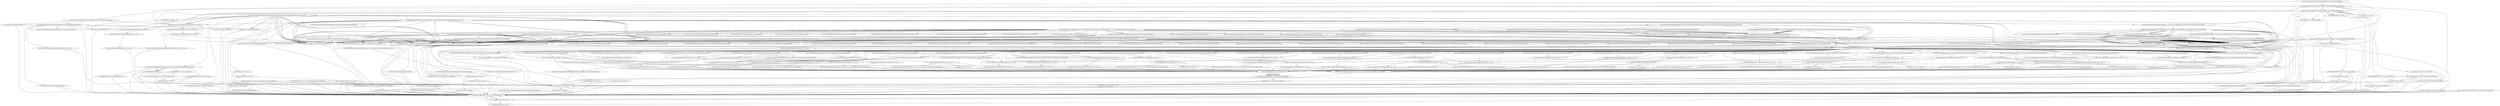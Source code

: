 digraph CallGraph {
"<com.j256.ormlite.android.apptools.OrmLiteConfigUtil: void main(java.lang.String[])>" -> "<com.j256.ormlite.android.apptools.OrmLiteConfigUtil: void <clinit>()>";
"<com.j256.ormlite.android.apptools.OrmLiteConfigUtil: void main(java.lang.String[])>" -> "<com.j256.ormlite.android.apptools.OrmLiteConfigUtil: void writeConfigFile(java.lang.String)>";
"<com.j256.ormlite.android.apptools.OrmLiteConfigUtil: void main(java.lang.String[])>" -> "<java.lang.IllegalArgumentException: void <init>(java.lang.String)>";
"<com.j256.ormlite.android.apptools.OrmLiteConfigUtil: void <clinit>()>" -> "<com.j256.ormlite.db.BaseSqliteDatabaseType: void <clinit>()>";
"<com.j256.ormlite.android.apptools.OrmLiteConfigUtil: void <clinit>()>" -> "<com.j256.ormlite.db.SqliteAndroidDatabaseType: void <init>()>";
"<com.j256.ormlite.android.apptools.OrmLiteConfigUtil: void <clinit>()>" -> "<com.j256.ormlite.db.BaseDatabaseType: void <clinit>()>";
"<java.lang.ThreadGroup: void uncaughtException(java.lang.Thread,java.lang.Throwable)>" -> "<java.lang.RuntimeException: void <init>(java.lang.String)>";
"<java.lang.ClassLoader: void <init>()>" -> "<java.lang.Object: void <init>()>";
"<java.lang.ClassLoader: void <init>()>" -> "<java.lang.RuntimeException: void <init>(java.lang.String)>";
"<java.security.PrivilegedActionException: void <init>(java.lang.Exception)>" -> "<java.lang.Exception: void <init>()>";
"<java.security.PrivilegedActionException: void <init>(java.lang.Exception)>" -> "<java.lang.RuntimeException: void <init>(java.lang.String)>";
"<java.lang.Thread: void <init>(java.lang.ThreadGroup,java.lang.Runnable)>" -> "<java.lang.Object: void <init>()>";
"<java.lang.Thread: void <init>(java.lang.ThreadGroup,java.lang.Runnable)>" -> "<java.lang.RuntimeException: void <init>(java.lang.String)>";
"<java.lang.Thread: void <init>(java.lang.ThreadGroup,java.lang.String)>" -> "<java.lang.Object: void <init>()>";
"<java.lang.Thread: void <init>(java.lang.ThreadGroup,java.lang.String)>" -> "<java.lang.RuntimeException: void <init>(java.lang.String)>";
"<com.j256.ormlite.android.apptools.OrmLiteConfigUtil: void writeConfigFile(java.lang.String)>" -> "<java.io.File: void <clinit>()>";
"<com.j256.ormlite.android.apptools.OrmLiteConfigUtil: void writeConfigFile(java.lang.String)>" -> "<com.j256.ormlite.android.apptools.OrmLiteConfigUtil: void writeConfigFile(java.io.File)>";
"<com.j256.ormlite.android.apptools.OrmLiteConfigUtil: void writeConfigFile(java.lang.String)>" -> "<java.io.File: void <init>(java.io.File,java.lang.String)>";
"<com.j256.ormlite.android.apptools.OrmLiteConfigUtil: void writeConfigFile(java.lang.String)>" -> "<com.j256.ormlite.android.apptools.OrmLiteConfigUtil: java.io.File findRawDir(java.io.File)>";
"<com.j256.ormlite.android.apptools.OrmLiteConfigUtil: void writeConfigFile(java.lang.String)>" -> "<java.io.File: void <init>(java.lang.String)>";
"<com.j256.ormlite.android.apptools.OrmLiteConfigUtil: void writeConfigFile(java.lang.String)>" -> "<java.lang.System: void <clinit>()>";
"<com.j256.ormlite.android.apptools.OrmLiteConfigUtil: void writeConfigFile(java.lang.String)>" -> "<com.j256.ormlite.android.apptools.OrmLiteConfigUtil: void <clinit>()>";
"<java.lang.IllegalArgumentException: void <init>(java.lang.String)>" -> "<java.lang.RuntimeException: void <init>()>";
"<java.lang.IllegalArgumentException: void <init>(java.lang.String)>" -> "<java.lang.RuntimeException: void <init>(java.lang.String)>";
"<com.j256.ormlite.db.BaseSqliteDatabaseType: void <clinit>()>" -> "<com.j256.ormlite.db.BaseDatabaseType: void <clinit>()>";
"<com.j256.ormlite.db.BaseSqliteDatabaseType: void <clinit>()>" -> "<com.j256.ormlite.db.BaseDatabaseType$BooleanNumberFieldConverter: void <init>()>";
"<com.j256.ormlite.db.SqliteAndroidDatabaseType: void <init>()>" -> "<com.j256.ormlite.db.BaseSqliteDatabaseType: void <init>()>";
"<java.lang.RuntimeException: void <init>(java.lang.String)>" -> "<java.lang.Exception: void <init>()>";
"<java.lang.RuntimeException: void <init>(java.lang.String)>" -> "<java.lang.RuntimeException: void <init>(java.lang.String)>";
"<java.lang.Object: void <init>()>" -> "<java.lang.Object: void finalize()>";
"<java.lang.Object: void <init>()>" -> "<java.lang.RuntimeException: void <init>(java.lang.String)>";
"<java.lang.Exception: void <init>()>" -> "<java.lang.Throwable: void <init>()>";
"<java.lang.Exception: void <init>()>" -> "<java.lang.RuntimeException: void <init>(java.lang.String)>";
"<com.j256.ormlite.android.apptools.OrmLiteConfigUtil: void writeConfigFile(java.io.File)>" -> "<java.lang.System: void <clinit>()>";
"<com.j256.ormlite.android.apptools.OrmLiteConfigUtil: void writeConfigFile(java.io.File)>" -> "<com.j256.ormlite.android.apptools.OrmLiteConfigUtil: void findAnnotatedClasses(java.io.BufferedWriter,java.io.File,int)>";
"<com.j256.ormlite.android.apptools.OrmLiteConfigUtil: void writeConfigFile(java.io.File)>" -> "<java.io.File: void <init>(java.lang.String)>";
"<com.j256.ormlite.android.apptools.OrmLiteConfigUtil: void writeConfigFile(java.io.File)>" -> "<com.j256.ormlite.android.apptools.OrmLiteConfigUtil: void writeHeader(java.io.BufferedWriter)>";
"<com.j256.ormlite.android.apptools.OrmLiteConfigUtil: void writeConfigFile(java.io.File)>" -> "<java.io.BufferedWriter: void <init>(java.io.Writer,int)>";
"<com.j256.ormlite.android.apptools.OrmLiteConfigUtil: void writeConfigFile(java.io.File)>" -> "<java.io.FileWriter: void <init>(java.io.File)>";
"<com.j256.ormlite.android.apptools.OrmLiteConfigUtil: void writeConfigFile(java.io.File)>" -> "<java.lang.StringBuilder: void <init>(java.lang.String)>";
"<com.j256.ormlite.android.apptools.OrmLiteConfigUtil: void writeConfigFile(java.io.File)>" -> "<java.io.File: void <clinit>()>";
"<com.j256.ormlite.android.apptools.OrmLiteConfigUtil: void writeConfigFile(java.io.File)>" -> "<com.j256.ormlite.android.apptools.OrmLiteConfigUtil: void <clinit>()>";
"<java.io.File: void <init>(java.io.File,java.lang.String)>" -> "<java.lang.Object: void <init>()>";
"<java.io.File: void <init>(java.io.File,java.lang.String)>" -> "<java.lang.RuntimeException: void <init>(java.lang.String)>";
"<com.j256.ormlite.android.apptools.OrmLiteConfigUtil: java.io.File findRawDir(java.io.File)>" -> "<com.j256.ormlite.android.apptools.OrmLiteConfigUtil: void <clinit>()>";
"<com.j256.ormlite.android.apptools.OrmLiteConfigUtil: java.io.File findRawDir(java.io.File)>" -> "<com.j256.ormlite.android.apptools.OrmLiteConfigUtil: java.io.File findResRawDir(java.io.File)>";
"<java.io.File: void <init>(java.lang.String)>" -> "<java.lang.Object: void <init>()>";
"<java.io.File: void <init>(java.lang.String)>" -> "<java.lang.RuntimeException: void <init>(java.lang.String)>";
"<java.lang.RuntimeException: void <init>()>" -> "<java.lang.Exception: void <init>()>";
"<java.lang.RuntimeException: void <init>()>" -> "<java.lang.RuntimeException: void <init>(java.lang.String)>";
"<com.j256.ormlite.db.BaseDatabaseType$BooleanNumberFieldConverter: void <init>()>" -> "<java.lang.Object: void <init>()>";
"<com.j256.ormlite.db.BaseSqliteDatabaseType: void <init>()>" -> "<com.j256.ormlite.db.BaseDatabaseType: void <init>()>";
"<java.lang.Object: void finalize()>" -> "<java.lang.RuntimeException: void <init>(java.lang.String)>";
"<java.lang.Throwable: void <init>()>" -> "<java.lang.Object: void <init>()>";
"<java.lang.Throwable: void <init>()>" -> "<java.lang.RuntimeException: void <init>(java.lang.String)>";
"<com.j256.ormlite.android.apptools.OrmLiteConfigUtil: void findAnnotatedClasses(java.io.BufferedWriter,java.io.File,int)>" -> "<com.j256.ormlite.android.apptools.OrmLiteConfigUtil: void <clinit>()>";
"<com.j256.ormlite.android.apptools.OrmLiteConfigUtil: void findAnnotatedClasses(java.io.BufferedWriter,java.io.File,int)>" -> "<java.lang.StringBuilder: void <init>(java.lang.String)>";
"<com.j256.ormlite.android.apptools.OrmLiteConfigUtil: void findAnnotatedClasses(java.io.BufferedWriter,java.io.File,int)>" -> "<java.lang.StringBuilder: void <init>(java.lang.String)>";
"<com.j256.ormlite.android.apptools.OrmLiteConfigUtil: void findAnnotatedClasses(java.io.BufferedWriter,java.io.File,int)>" -> "<com.j256.ormlite.android.apptools.OrmLiteConfigUtil: void writeConfigForTable(java.io.BufferedWriter,java.lang.Class)>";
"<com.j256.ormlite.android.apptools.OrmLiteConfigUtil: void findAnnotatedClasses(java.io.BufferedWriter,java.io.File,int)>" -> "<com.j256.ormlite.android.apptools.OrmLiteConfigUtil: boolean classHasAnnotations(java.lang.Class)>";
"<com.j256.ormlite.android.apptools.OrmLiteConfigUtil: void findAnnotatedClasses(java.io.BufferedWriter,java.io.File,int)>" -> "<java.lang.Class: java.lang.Class forName(java.lang.String)>";
"<com.j256.ormlite.android.apptools.OrmLiteConfigUtil: void findAnnotatedClasses(java.io.BufferedWriter,java.io.File,int)>" -> "<java.lang.StringBuilder: void <init>(java.lang.String)>";
"<com.j256.ormlite.android.apptools.OrmLiteConfigUtil: void findAnnotatedClasses(java.io.BufferedWriter,java.io.File,int)>" -> "<java.lang.String: java.lang.String valueOf(java.lang.Object)>";
"<com.j256.ormlite.android.apptools.OrmLiteConfigUtil: void findAnnotatedClasses(java.io.BufferedWriter,java.io.File,int)>" -> "<java.lang.StringBuilder: void <init>(java.lang.String)>";
"<com.j256.ormlite.android.apptools.OrmLiteConfigUtil: void findAnnotatedClasses(java.io.BufferedWriter,java.io.File,int)>" -> "<com.j256.ormlite.android.apptools.OrmLiteConfigUtil: java.lang.String getPackageOfClass(java.io.File)>";
"<com.j256.ormlite.android.apptools.OrmLiteConfigUtil: void findAnnotatedClasses(java.io.BufferedWriter,java.io.File,int)>" -> "<com.j256.ormlite.android.apptools.OrmLiteConfigUtil: void findAnnotatedClasses(java.io.BufferedWriter,java.io.File,int)>";
"<com.j256.ormlite.android.apptools.OrmLiteConfigUtil: void findAnnotatedClasses(java.io.BufferedWriter,java.io.File,int)>" -> "<java.lang.System: void <clinit>()>";
"<com.j256.ormlite.android.apptools.OrmLiteConfigUtil: void findAnnotatedClasses(java.io.BufferedWriter,java.io.File,int)>" -> "<java.lang.String: void <clinit>()>";
"<com.j256.ormlite.android.apptools.OrmLiteConfigUtil: void findAnnotatedClasses(java.io.BufferedWriter,java.io.File,int)>" -> "<java.lang.System: void <clinit>()>";
"<com.j256.ormlite.android.apptools.OrmLiteConfigUtil: void findAnnotatedClasses(java.io.BufferedWriter,java.io.File,int)>" -> "<com.j256.ormlite.android.apptools.OrmLiteConfigUtil: void <clinit>()>";
"<com.j256.ormlite.android.apptools.OrmLiteConfigUtil: void writeHeader(java.io.BufferedWriter)>" -> "<java.text.SimpleDateFormat: void <init>(java.lang.String)>";
"<com.j256.ormlite.android.apptools.OrmLiteConfigUtil: void writeHeader(java.io.BufferedWriter)>" -> "<java.util.Date: void <init>()>";
"<java.io.BufferedWriter: void <init>(java.io.Writer,int)>" -> "<java.io.Writer: void <init>()>";
"<java.io.BufferedWriter: void <init>(java.io.Writer,int)>" -> "<java.lang.RuntimeException: void <init>(java.lang.String)>";
"<java.io.FileWriter: void <init>(java.io.File)>" -> "<java.io.OutputStreamWriter: void <init>(java.io.OutputStream)>";
"<java.io.FileWriter: void <init>(java.io.File)>" -> "<java.lang.RuntimeException: void <init>(java.lang.String)>";
"<java.lang.StringBuilder: void <init>(java.lang.String)>" -> "<java.lang.Object: void <init>()>";
"<java.lang.StringBuilder: void <init>(java.lang.String)>" -> "<java.lang.RuntimeException: void <init>(java.lang.String)>";
"<com.j256.ormlite.android.apptools.OrmLiteConfigUtil: java.io.File findResRawDir(java.io.File)>" -> "<com.j256.ormlite.android.apptools.OrmLiteConfigUtil$1: void <init>()>";
"<com.j256.ormlite.db.BaseDatabaseType: void <init>()>" -> "<java.lang.Object: void <init>()>";
"<com.j256.ormlite.android.apptools.OrmLiteConfigUtil: void writeConfigForTable(java.io.BufferedWriter,java.lang.Class)>" -> "<java.lang.System: void <clinit>()>";
"<com.j256.ormlite.android.apptools.OrmLiteConfigUtil: void writeConfigForTable(java.io.BufferedWriter,java.lang.Class)>" -> "<java.lang.StringBuilder: void <init>(java.lang.String)>";
"<com.j256.ormlite.android.apptools.OrmLiteConfigUtil: void writeConfigForTable(java.io.BufferedWriter,java.lang.Class)>" -> "<com.j256.ormlite.table.DatabaseTableConfigLoader: void write(java.io.BufferedWriter,com.j256.ormlite.table.DatabaseTableConfig)>";
"<com.j256.ormlite.android.apptools.OrmLiteConfigUtil: void writeConfigForTable(java.io.BufferedWriter,java.lang.Class)>" -> "<com.j256.ormlite.table.DatabaseTableConfig: void <init>(java.lang.Class,java.lang.String,java.util.List)>";
"<com.j256.ormlite.android.apptools.OrmLiteConfigUtil: void writeConfigForTable(java.io.BufferedWriter,java.lang.Class)>" -> "<com.j256.ormlite.field.DatabaseFieldConfig: com.j256.ormlite.field.DatabaseFieldConfig fromField(com.j256.ormlite.db.DatabaseType,java.lang.String,java.lang.reflect.Field)>";
"<com.j256.ormlite.android.apptools.OrmLiteConfigUtil: void writeConfigForTable(java.io.BufferedWriter,java.lang.Class)>" -> "<java.lang.StringBuilder: void <init>(java.lang.String)>";
"<com.j256.ormlite.android.apptools.OrmLiteConfigUtil: void writeConfigForTable(java.io.BufferedWriter,java.lang.Class)>" -> "<java.util.ArrayList: void <init>()>";
"<com.j256.ormlite.android.apptools.OrmLiteConfigUtil: void writeConfigForTable(java.io.BufferedWriter,java.lang.Class)>" -> "<com.j256.ormlite.table.DatabaseTableConfig: java.lang.String extractTableName(java.lang.Class)>";
"<com.j256.ormlite.android.apptools.OrmLiteConfigUtil: void writeConfigForTable(java.io.BufferedWriter,java.lang.Class)>" -> "<java.lang.System: void <clinit>()>";
"<com.j256.ormlite.android.apptools.OrmLiteConfigUtil: void writeConfigForTable(java.io.BufferedWriter,java.lang.Class)>" -> "<com.j256.ormlite.field.DatabaseFieldConfig: void <clinit>()>";
"<com.j256.ormlite.android.apptools.OrmLiteConfigUtil: void writeConfigForTable(java.io.BufferedWriter,java.lang.Class)>" -> "<com.j256.ormlite.android.apptools.OrmLiteConfigUtil: void <clinit>()>";
"<com.j256.ormlite.android.apptools.OrmLiteConfigUtil: boolean classHasAnnotations(java.lang.Class)>" -> "<java.lang.System: void <clinit>()>";
"<com.j256.ormlite.android.apptools.OrmLiteConfigUtil: boolean classHasAnnotations(java.lang.Class)>" -> "<java.lang.StringBuilder: void <init>(java.lang.String)>";
"<com.j256.ormlite.android.apptools.OrmLiteConfigUtil: boolean classHasAnnotations(java.lang.Class)>" -> "<java.lang.StringBuilder: void <init>(java.lang.String)>";
"<com.j256.ormlite.android.apptools.OrmLiteConfigUtil: boolean classHasAnnotations(java.lang.Class)>" -> "<java.lang.StringBuilder: void <init>(java.lang.String)>";
"<com.j256.ormlite.android.apptools.OrmLiteConfigUtil: boolean classHasAnnotations(java.lang.Class)>" -> "<java.lang.StringBuilder: void <init>(java.lang.String)>";
"<com.j256.ormlite.android.apptools.OrmLiteConfigUtil: boolean classHasAnnotations(java.lang.Class)>" -> "<java.lang.System: void <clinit>()>";
"<java.lang.Class: java.lang.Class forName(java.lang.String)>" -> "<java.lang.RuntimeException: void <init>(java.lang.String)>";
"<java.lang.String: java.lang.String valueOf(java.lang.Object)>" -> "<java.lang.RuntimeException: void <init>(java.lang.String)>";
"<com.j256.ormlite.android.apptools.OrmLiteConfigUtil: java.lang.String getPackageOfClass(java.io.File)>" -> "<java.io.FileReader: void <init>(java.io.File)>";
"<com.j256.ormlite.android.apptools.OrmLiteConfigUtil: java.lang.String getPackageOfClass(java.io.File)>" -> "<java.io.BufferedReader: void <init>(java.io.Reader)>";
"<java.text.SimpleDateFormat: void <init>(java.lang.String)>" -> "<java.text.DateFormat: void <init>()>";
"<java.text.SimpleDateFormat: void <init>(java.lang.String)>" -> "<java.lang.RuntimeException: void <init>(java.lang.String)>";
"<java.util.Date: void <init>()>" -> "<java.lang.Object: void <init>()>";
"<java.util.Date: void <init>()>" -> "<java.lang.RuntimeException: void <init>(java.lang.String)>";
"<java.io.Writer: void <init>()>" -> "<java.lang.Object: void <init>()>";
"<java.io.Writer: void <init>()>" -> "<java.lang.RuntimeException: void <init>(java.lang.String)>";
"<java.io.OutputStreamWriter: void <init>(java.io.OutputStream)>" -> "<java.io.Writer: void <init>()>";
"<java.io.OutputStreamWriter: void <init>(java.io.OutputStream)>" -> "<java.lang.RuntimeException: void <init>(java.lang.String)>";
"<com.j256.ormlite.android.apptools.OrmLiteConfigUtil$1: void <init>()>" -> "<java.lang.Object: void <init>()>";
"<com.j256.ormlite.table.DatabaseTableConfigLoader: void write(java.io.BufferedWriter,com.j256.ormlite.table.DatabaseTableConfig)>" -> "<com.j256.ormlite.table.DatabaseTableConfigLoader: void writeConfig(java.io.BufferedWriter,com.j256.ormlite.table.DatabaseTableConfig)>";
"<com.j256.ormlite.table.DatabaseTableConfigLoader: void write(java.io.BufferedWriter,com.j256.ormlite.table.DatabaseTableConfig)>" -> "<com.j256.ormlite.misc.SqlExceptionUtil: java.sql.SQLException create(java.lang.String,java.lang.Throwable)>";
"<com.j256.ormlite.table.DatabaseTableConfig: void <init>(java.lang.Class,java.lang.String,java.util.List)>" -> "<java.lang.Object: void <init>()>";
"<com.j256.ormlite.field.DatabaseFieldConfig: com.j256.ormlite.field.DatabaseFieldConfig fromField(com.j256.ormlite.db.DatabaseType,java.lang.String,java.lang.reflect.Field)>" -> "<com.j256.ormlite.field.DatabaseFieldConfig: void <clinit>()>";
"<com.j256.ormlite.field.DatabaseFieldConfig: com.j256.ormlite.field.DatabaseFieldConfig fromField(com.j256.ormlite.db.DatabaseType,java.lang.String,java.lang.reflect.Field)>" -> "<com.j256.ormlite.misc.JavaxPersistence: com.j256.ormlite.field.DatabaseFieldConfig createFieldConfig(com.j256.ormlite.db.DatabaseType,java.lang.reflect.Field)>";
"<com.j256.ormlite.field.DatabaseFieldConfig: com.j256.ormlite.field.DatabaseFieldConfig fromField(com.j256.ormlite.db.DatabaseType,java.lang.String,java.lang.reflect.Field)>" -> "<com.j256.ormlite.field.DatabaseFieldConfig: com.j256.ormlite.field.DatabaseFieldConfig fromForeignCollection(com.j256.ormlite.db.DatabaseType,java.lang.reflect.Field,com.j256.ormlite.field.ForeignCollectionField)>";
"<com.j256.ormlite.field.DatabaseFieldConfig: com.j256.ormlite.field.DatabaseFieldConfig fromField(com.j256.ormlite.db.DatabaseType,java.lang.String,java.lang.reflect.Field)>" -> "<com.j256.ormlite.field.DatabaseFieldConfig: com.j256.ormlite.field.DatabaseFieldConfig fromDatabaseFieldAnnotations(com.j256.ormlite.db.DatabaseType,java.lang.String,java.lang.reflect.Field,com.j256.ormlite.field.DatabaseFieldSimple,com.j256.ormlite.field.DatabaseFieldId,com.j256.ormlite.field.DatabaseFieldForeign,com.j256.ormlite.field.DatabaseFieldIndex,com.j256.ormlite.field.DatabaseFieldOther)>";
"<com.j256.ormlite.field.DatabaseFieldConfig: com.j256.ormlite.field.DatabaseFieldConfig fromField(com.j256.ormlite.db.DatabaseType,java.lang.String,java.lang.reflect.Field)>" -> "<com.j256.ormlite.field.DatabaseFieldConfig: com.j256.ormlite.field.DatabaseFieldConfig fromDatabaseField(com.j256.ormlite.db.DatabaseType,java.lang.String,java.lang.reflect.Field,com.j256.ormlite.field.DatabaseField)>";
"<com.j256.ormlite.field.DatabaseFieldConfig: com.j256.ormlite.field.DatabaseFieldConfig fromField(com.j256.ormlite.db.DatabaseType,java.lang.String,java.lang.reflect.Field)>" -> "<com.j256.ormlite.field.DatabaseFieldConfig: void <clinit>()>";
"<com.j256.ormlite.field.DatabaseFieldConfig: com.j256.ormlite.field.DatabaseFieldConfig fromField(com.j256.ormlite.db.DatabaseType,java.lang.String,java.lang.reflect.Field)>" -> "<com.j256.ormlite.field.DatabaseFieldConfig: void <clinit>()>";
"<java.util.ArrayList: void <init>()>" -> "<java.util.AbstractList: void <init>()>";
"<java.util.ArrayList: void <init>()>" -> "<java.lang.RuntimeException: void <init>(java.lang.String)>";
"<com.j256.ormlite.table.DatabaseTableConfig: java.lang.String extractTableName(java.lang.Class)>" -> "<com.j256.ormlite.misc.JavaxPersistence: java.lang.String getEntityName(java.lang.Class)>";
"<com.j256.ormlite.field.DatabaseFieldConfig: void <clinit>()>" -> "<com.j256.ormlite.field.DataType: void <clinit>()>";
"<java.io.FileReader: void <init>(java.io.File)>" -> "<java.io.InputStreamReader: void <init>(java.io.InputStream)>";
"<java.io.FileReader: void <init>(java.io.File)>" -> "<java.lang.RuntimeException: void <init>(java.lang.String)>";
"<java.io.BufferedReader: void <init>(java.io.Reader)>" -> "<java.io.Reader: void <init>()>";
"<java.io.BufferedReader: void <init>(java.io.Reader)>" -> "<java.lang.RuntimeException: void <init>(java.lang.String)>";
"<java.text.DateFormat: void <init>()>" -> "<java.text.Format: void <init>()>";
"<java.text.DateFormat: void <init>()>" -> "<java.lang.RuntimeException: void <init>(java.lang.String)>";
"<com.j256.ormlite.table.DatabaseTableConfigLoader: void writeConfig(java.io.BufferedWriter,com.j256.ormlite.table.DatabaseTableConfig)>" -> "<com.j256.ormlite.field.DatabaseFieldConfigLoader: void <clinit>()>";
"<com.j256.ormlite.table.DatabaseTableConfigLoader: void writeConfig(java.io.BufferedWriter,com.j256.ormlite.table.DatabaseTableConfig)>" -> "<com.j256.ormlite.field.DatabaseFieldConfigLoader: void write(java.io.BufferedWriter,com.j256.ormlite.field.DatabaseFieldConfig,java.lang.String)>";
"<com.j256.ormlite.misc.SqlExceptionUtil: java.sql.SQLException create(java.lang.String,java.lang.Throwable)>" -> "<java.sql.SQLException: void <init>(java.lang.String)>";
"<com.j256.ormlite.misc.JavaxPersistence: com.j256.ormlite.field.DatabaseFieldConfig createFieldConfig(com.j256.ormlite.db.DatabaseType,java.lang.reflect.Field)>" -> "<com.j256.ormlite.field.DatabaseFieldConfig: void <clinit>()>";
"<com.j256.ormlite.misc.JavaxPersistence: com.j256.ormlite.field.DatabaseFieldConfig createFieldConfig(com.j256.ormlite.db.DatabaseType,java.lang.reflect.Field)>" -> "<com.j256.ormlite.misc.SqlExceptionUtil: java.sql.SQLException create(java.lang.String,java.lang.Throwable)>";
"<com.j256.ormlite.misc.JavaxPersistence: com.j256.ormlite.field.DatabaseFieldConfig createFieldConfig(com.j256.ormlite.db.DatabaseType,java.lang.reflect.Field)>" -> "<java.lang.StringBuilder: void <init>(java.lang.String)>";
"<com.j256.ormlite.misc.JavaxPersistence: com.j256.ormlite.field.DatabaseFieldConfig createFieldConfig(com.j256.ormlite.db.DatabaseType,java.lang.reflect.Field)>" -> "<com.j256.ormlite.misc.SqlExceptionUtil: java.sql.SQLException create(java.lang.String,java.lang.Throwable)>";
"<com.j256.ormlite.misc.JavaxPersistence: com.j256.ormlite.field.DatabaseFieldConfig createFieldConfig(com.j256.ormlite.db.DatabaseType,java.lang.reflect.Field)>" -> "<java.lang.StringBuilder: void <init>(java.lang.String)>";
"<com.j256.ormlite.misc.JavaxPersistence: com.j256.ormlite.field.DatabaseFieldConfig createFieldConfig(com.j256.ormlite.db.DatabaseType,java.lang.reflect.Field)>" -> "<com.j256.ormlite.misc.SqlExceptionUtil: java.sql.SQLException create(java.lang.String,java.lang.Throwable)>";
"<com.j256.ormlite.misc.JavaxPersistence: com.j256.ormlite.field.DatabaseFieldConfig createFieldConfig(com.j256.ormlite.db.DatabaseType,java.lang.reflect.Field)>" -> "<java.lang.StringBuilder: void <init>(java.lang.String)>";
"<com.j256.ormlite.misc.JavaxPersistence: com.j256.ormlite.field.DatabaseFieldConfig createFieldConfig(com.j256.ormlite.db.DatabaseType,java.lang.reflect.Field)>" -> "<com.j256.ormlite.field.DatabaseFieldConfig: java.lang.reflect.Method findSetMethod(java.lang.reflect.Field,boolean)>";
"<com.j256.ormlite.misc.JavaxPersistence: com.j256.ormlite.field.DatabaseFieldConfig createFieldConfig(com.j256.ormlite.db.DatabaseType,java.lang.reflect.Field)>" -> "<com.j256.ormlite.field.DatabaseFieldConfig: java.lang.reflect.Method findGetMethod(java.lang.reflect.Field,boolean)>";
"<com.j256.ormlite.misc.JavaxPersistence: com.j256.ormlite.field.DatabaseFieldConfig createFieldConfig(com.j256.ormlite.db.DatabaseType,java.lang.reflect.Field)>" -> "<com.j256.ormlite.field.DataPersisterManager: com.j256.ormlite.field.DataPersister lookupForField(java.lang.reflect.Field)>";
"<com.j256.ormlite.misc.JavaxPersistence: com.j256.ormlite.field.DatabaseFieldConfig createFieldConfig(com.j256.ormlite.db.DatabaseType,java.lang.reflect.Field)>" -> "<com.j256.ormlite.field.DatabaseFieldConfig: void <init>()>";
"<com.j256.ormlite.misc.JavaxPersistence: com.j256.ormlite.field.DatabaseFieldConfig createFieldConfig(com.j256.ormlite.db.DatabaseType,java.lang.reflect.Field)>" -> "<com.j256.ormlite.field.DataType: void <clinit>()>";
"<com.j256.ormlite.misc.JavaxPersistence: com.j256.ormlite.field.DatabaseFieldConfig createFieldConfig(com.j256.ormlite.db.DatabaseType,java.lang.reflect.Field)>" -> "<com.j256.ormlite.field.DataPersisterManager: void <clinit>()>";
"<com.j256.ormlite.misc.JavaxPersistence: com.j256.ormlite.field.DatabaseFieldConfig createFieldConfig(com.j256.ormlite.db.DatabaseType,java.lang.reflect.Field)>" -> "<com.j256.ormlite.field.DataType: void <clinit>()>";
"<com.j256.ormlite.field.DatabaseFieldConfig: com.j256.ormlite.field.DatabaseFieldConfig fromForeignCollection(com.j256.ormlite.db.DatabaseType,java.lang.reflect.Field,com.j256.ormlite.field.ForeignCollectionField)>" -> "<com.j256.ormlite.field.DatabaseFieldConfig: void <clinit>()>";
"<com.j256.ormlite.field.DatabaseFieldConfig: com.j256.ormlite.field.DatabaseFieldConfig fromForeignCollection(com.j256.ormlite.db.DatabaseType,java.lang.reflect.Field,com.j256.ormlite.field.ForeignCollectionField)>" -> "<com.j256.ormlite.field.DatabaseFieldConfig: java.lang.String valueIfNotBlank(java.lang.String)>";
"<com.j256.ormlite.field.DatabaseFieldConfig: com.j256.ormlite.field.DatabaseFieldConfig fromForeignCollection(com.j256.ormlite.db.DatabaseType,java.lang.reflect.Field,com.j256.ormlite.field.ForeignCollectionField)>" -> "<com.j256.ormlite.field.DatabaseFieldConfig: java.lang.String valueIfNotBlank(java.lang.String)>";
"<com.j256.ormlite.field.DatabaseFieldConfig: com.j256.ormlite.field.DatabaseFieldConfig fromForeignCollection(com.j256.ormlite.db.DatabaseType,java.lang.reflect.Field,com.j256.ormlite.field.ForeignCollectionField)>" -> "<com.j256.ormlite.field.DatabaseFieldConfig: void <init>()>";
"<com.j256.ormlite.field.DatabaseFieldConfig: com.j256.ormlite.field.DatabaseFieldConfig fromDatabaseFieldAnnotations(com.j256.ormlite.db.DatabaseType,java.lang.String,java.lang.reflect.Field,com.j256.ormlite.field.DatabaseFieldSimple,com.j256.ormlite.field.DatabaseFieldId,com.j256.ormlite.field.DatabaseFieldForeign,com.j256.ormlite.field.DatabaseFieldIndex,com.j256.ormlite.field.DatabaseFieldOther)>" -> "<com.j256.ormlite.field.DatabaseFieldConfig: void <clinit>()>";
"<com.j256.ormlite.field.DatabaseFieldConfig: com.j256.ormlite.field.DatabaseFieldConfig fromDatabaseFieldAnnotations(com.j256.ormlite.db.DatabaseType,java.lang.String,java.lang.reflect.Field,com.j256.ormlite.field.DatabaseFieldSimple,com.j256.ormlite.field.DatabaseFieldId,com.j256.ormlite.field.DatabaseFieldForeign,com.j256.ormlite.field.DatabaseFieldIndex,com.j256.ormlite.field.DatabaseFieldOther)>" -> "<com.j256.ormlite.field.DatabaseFieldConfig: java.lang.String valueIfNotBlank(java.lang.String)>";
"<com.j256.ormlite.field.DatabaseFieldConfig: com.j256.ormlite.field.DatabaseFieldConfig fromDatabaseFieldAnnotations(com.j256.ormlite.db.DatabaseType,java.lang.String,java.lang.reflect.Field,com.j256.ormlite.field.DatabaseFieldSimple,com.j256.ormlite.field.DatabaseFieldId,com.j256.ormlite.field.DatabaseFieldForeign,com.j256.ormlite.field.DatabaseFieldIndex,com.j256.ormlite.field.DatabaseFieldOther)>" -> "<com.j256.ormlite.field.DatabaseFieldConfig: java.lang.String valueIfNotBlank(java.lang.String)>";
"<com.j256.ormlite.field.DatabaseFieldConfig: com.j256.ormlite.field.DatabaseFieldConfig fromDatabaseFieldAnnotations(com.j256.ormlite.db.DatabaseType,java.lang.String,java.lang.reflect.Field,com.j256.ormlite.field.DatabaseFieldSimple,com.j256.ormlite.field.DatabaseFieldId,com.j256.ormlite.field.DatabaseFieldForeign,com.j256.ormlite.field.DatabaseFieldIndex,com.j256.ormlite.field.DatabaseFieldOther)>" -> "<com.j256.ormlite.field.DatabaseFieldConfig: java.lang.String valueIfNotBlank(java.lang.String)>";
"<com.j256.ormlite.field.DatabaseFieldConfig: com.j256.ormlite.field.DatabaseFieldConfig fromDatabaseFieldAnnotations(com.j256.ormlite.db.DatabaseType,java.lang.String,java.lang.reflect.Field,com.j256.ormlite.field.DatabaseFieldSimple,com.j256.ormlite.field.DatabaseFieldId,com.j256.ormlite.field.DatabaseFieldForeign,com.j256.ormlite.field.DatabaseFieldIndex,com.j256.ormlite.field.DatabaseFieldOther)>" -> "<com.j256.ormlite.field.DatabaseFieldConfig: java.lang.String valueIfNotBlank(java.lang.String)>";
"<com.j256.ormlite.field.DatabaseFieldConfig: com.j256.ormlite.field.DatabaseFieldConfig fromDatabaseFieldAnnotations(com.j256.ormlite.db.DatabaseType,java.lang.String,java.lang.reflect.Field,com.j256.ormlite.field.DatabaseFieldSimple,com.j256.ormlite.field.DatabaseFieldId,com.j256.ormlite.field.DatabaseFieldForeign,com.j256.ormlite.field.DatabaseFieldIndex,com.j256.ormlite.field.DatabaseFieldOther)>" -> "<com.j256.ormlite.field.DatabaseFieldConfig: java.lang.Enum findMatchingEnumVal(java.lang.reflect.Field,java.lang.String)>";
"<com.j256.ormlite.field.DatabaseFieldConfig: com.j256.ormlite.field.DatabaseFieldConfig fromDatabaseFieldAnnotations(com.j256.ormlite.db.DatabaseType,java.lang.String,java.lang.reflect.Field,com.j256.ormlite.field.DatabaseFieldSimple,com.j256.ormlite.field.DatabaseFieldId,com.j256.ormlite.field.DatabaseFieldForeign,com.j256.ormlite.field.DatabaseFieldIndex,com.j256.ormlite.field.DatabaseFieldOther)>" -> "<com.j256.ormlite.field.DatabaseFieldConfig: java.lang.String valueIfNotBlank(java.lang.String)>";
"<com.j256.ormlite.field.DatabaseFieldConfig: com.j256.ormlite.field.DatabaseFieldConfig fromDatabaseFieldAnnotations(com.j256.ormlite.db.DatabaseType,java.lang.String,java.lang.reflect.Field,com.j256.ormlite.field.DatabaseFieldSimple,com.j256.ormlite.field.DatabaseFieldId,com.j256.ormlite.field.DatabaseFieldForeign,com.j256.ormlite.field.DatabaseFieldIndex,com.j256.ormlite.field.DatabaseFieldOther)>" -> "<com.j256.ormlite.field.DatabaseFieldConfig: java.lang.String valueIfNotBlank(java.lang.String)>";
"<com.j256.ormlite.field.DatabaseFieldConfig: com.j256.ormlite.field.DatabaseFieldConfig fromDatabaseFieldAnnotations(com.j256.ormlite.db.DatabaseType,java.lang.String,java.lang.reflect.Field,com.j256.ormlite.field.DatabaseFieldSimple,com.j256.ormlite.field.DatabaseFieldId,com.j256.ormlite.field.DatabaseFieldForeign,com.j256.ormlite.field.DatabaseFieldIndex,com.j256.ormlite.field.DatabaseFieldOther)>" -> "<com.j256.ormlite.field.DatabaseFieldConfig: void <init>()>";
"<com.j256.ormlite.field.DatabaseFieldConfig: com.j256.ormlite.field.DatabaseFieldConfig fromDatabaseField(com.j256.ormlite.db.DatabaseType,java.lang.String,java.lang.reflect.Field,com.j256.ormlite.field.DatabaseField)>" -> "<com.j256.ormlite.field.DatabaseFieldConfig: void <clinit>()>";
"<com.j256.ormlite.field.DatabaseFieldConfig: com.j256.ormlite.field.DatabaseFieldConfig fromDatabaseField(com.j256.ormlite.db.DatabaseType,java.lang.String,java.lang.reflect.Field,com.j256.ormlite.field.DatabaseField)>" -> "<com.j256.ormlite.field.DatabaseFieldConfig: java.lang.String valueIfNotBlank(java.lang.String)>";
"<com.j256.ormlite.field.DatabaseFieldConfig: com.j256.ormlite.field.DatabaseFieldConfig fromDatabaseField(com.j256.ormlite.db.DatabaseType,java.lang.String,java.lang.reflect.Field,com.j256.ormlite.field.DatabaseField)>" -> "<com.j256.ormlite.field.DatabaseFieldConfig: java.lang.String valueIfNotBlank(java.lang.String)>";
"<com.j256.ormlite.field.DatabaseFieldConfig: com.j256.ormlite.field.DatabaseFieldConfig fromDatabaseField(com.j256.ormlite.db.DatabaseType,java.lang.String,java.lang.reflect.Field,com.j256.ormlite.field.DatabaseField)>" -> "<com.j256.ormlite.field.DatabaseFieldConfig: java.lang.String valueIfNotBlank(java.lang.String)>";
"<com.j256.ormlite.field.DatabaseFieldConfig: com.j256.ormlite.field.DatabaseFieldConfig fromDatabaseField(com.j256.ormlite.db.DatabaseType,java.lang.String,java.lang.reflect.Field,com.j256.ormlite.field.DatabaseField)>" -> "<com.j256.ormlite.field.DatabaseFieldConfig: java.lang.String valueIfNotBlank(java.lang.String)>";
"<com.j256.ormlite.field.DatabaseFieldConfig: com.j256.ormlite.field.DatabaseFieldConfig fromDatabaseField(com.j256.ormlite.db.DatabaseType,java.lang.String,java.lang.reflect.Field,com.j256.ormlite.field.DatabaseField)>" -> "<com.j256.ormlite.field.DatabaseFieldConfig: java.lang.Enum findMatchingEnumVal(java.lang.reflect.Field,java.lang.String)>";
"<com.j256.ormlite.field.DatabaseFieldConfig: com.j256.ormlite.field.DatabaseFieldConfig fromDatabaseField(com.j256.ormlite.db.DatabaseType,java.lang.String,java.lang.reflect.Field,com.j256.ormlite.field.DatabaseField)>" -> "<com.j256.ormlite.field.DatabaseFieldConfig: java.lang.String valueIfNotBlank(java.lang.String)>";
"<com.j256.ormlite.field.DatabaseFieldConfig: com.j256.ormlite.field.DatabaseFieldConfig fromDatabaseField(com.j256.ormlite.db.DatabaseType,java.lang.String,java.lang.reflect.Field,com.j256.ormlite.field.DatabaseField)>" -> "<com.j256.ormlite.field.DatabaseFieldConfig: java.lang.String valueIfNotBlank(java.lang.String)>";
"<com.j256.ormlite.field.DatabaseFieldConfig: com.j256.ormlite.field.DatabaseFieldConfig fromDatabaseField(com.j256.ormlite.db.DatabaseType,java.lang.String,java.lang.reflect.Field,com.j256.ormlite.field.DatabaseField)>" -> "<com.j256.ormlite.field.DatabaseFieldConfig: void <init>()>";
"<java.util.AbstractList: void <init>()>" -> "<java.util.AbstractCollection: void <init>()>";
"<java.util.AbstractList: void <init>()>" -> "<java.lang.RuntimeException: void <init>(java.lang.String)>";
"<com.j256.ormlite.misc.JavaxPersistence: java.lang.String getEntityName(java.lang.Class)>" -> "<java.lang.StringBuilder: void <init>(java.lang.String)>";
"<com.j256.ormlite.misc.JavaxPersistence: java.lang.String getEntityName(java.lang.Class)>" -> "<java.lang.IllegalStateException: void <init>(java.lang.String,java.lang.Throwable)>";
"<com.j256.ormlite.field.DataType: void <clinit>()>" -> "<com.j256.ormlite.field.types.StringType: void <clinit>()>";
"<com.j256.ormlite.field.DataType: void <clinit>()>" -> "<com.j256.ormlite.field.DataType: void <init>(java.lang.String,int,com.j256.ormlite.field.DataPersister)>";
"<com.j256.ormlite.field.DataType: void <clinit>()>" -> "<com.j256.ormlite.field.DataType: void <init>(java.lang.String,int,com.j256.ormlite.field.DataPersister)>";
"<com.j256.ormlite.field.DataType: void <clinit>()>" -> "<com.j256.ormlite.field.types.BigDecimalNumericType: com.j256.ormlite.field.types.BigDecimalNumericType getSingleton()>";
"<com.j256.ormlite.field.DataType: void <clinit>()>" -> "<com.j256.ormlite.field.DataType: void <init>(java.lang.String,int,com.j256.ormlite.field.DataPersister)>";
"<com.j256.ormlite.field.DataType: void <clinit>()>" -> "<com.j256.ormlite.field.types.BigDecimalStringType: com.j256.ormlite.field.types.BigDecimalStringType getSingleton()>";
"<com.j256.ormlite.field.DataType: void <clinit>()>" -> "<com.j256.ormlite.field.DataType: void <init>(java.lang.String,int,com.j256.ormlite.field.DataPersister)>";
"<com.j256.ormlite.field.DataType: void <clinit>()>" -> "<com.j256.ormlite.field.types.BigIntegerType: com.j256.ormlite.field.types.BigIntegerType getSingleton()>";
"<com.j256.ormlite.field.DataType: void <clinit>()>" -> "<com.j256.ormlite.field.DataType: void <init>(java.lang.String,int,com.j256.ormlite.field.DataPersister)>";
"<com.j256.ormlite.field.DataType: void <clinit>()>" -> "<com.j256.ormlite.field.types.UuidType: com.j256.ormlite.field.types.UuidType getSingleton()>";
"<com.j256.ormlite.field.DataType: void <clinit>()>" -> "<com.j256.ormlite.field.DataType: void <init>(java.lang.String,int,com.j256.ormlite.field.DataPersister)>";
"<com.j256.ormlite.field.DataType: void <clinit>()>" -> "<com.j256.ormlite.field.types.EnumIntegerType: com.j256.ormlite.field.types.EnumIntegerType getSingleton()>";
"<com.j256.ormlite.field.DataType: void <clinit>()>" -> "<com.j256.ormlite.field.DataType: void <init>(java.lang.String,int,com.j256.ormlite.field.DataPersister)>";
"<com.j256.ormlite.field.DataType: void <clinit>()>" -> "<com.j256.ormlite.field.types.EnumStringType: com.j256.ormlite.field.types.EnumStringType getSingleton()>";
"<com.j256.ormlite.field.DataType: void <clinit>()>" -> "<com.j256.ormlite.field.DataType: void <init>(java.lang.String,int,com.j256.ormlite.field.DataPersister)>";
"<com.j256.ormlite.field.DataType: void <clinit>()>" -> "<com.j256.ormlite.field.types.SerializableType: com.j256.ormlite.field.types.SerializableType getSingleton()>";
"<com.j256.ormlite.field.DataType: void <clinit>()>" -> "<com.j256.ormlite.field.DataType: void <init>(java.lang.String,int,com.j256.ormlite.field.DataPersister)>";
"<com.j256.ormlite.field.DataType: void <clinit>()>" -> "<com.j256.ormlite.field.types.DoubleObjectType: com.j256.ormlite.field.types.DoubleObjectType getSingleton()>";
"<com.j256.ormlite.field.DataType: void <clinit>()>" -> "<com.j256.ormlite.field.DataType: void <init>(java.lang.String,int,com.j256.ormlite.field.DataPersister)>";
"<com.j256.ormlite.field.DataType: void <clinit>()>" -> "<com.j256.ormlite.field.types.DoubleType: com.j256.ormlite.field.types.DoubleType getSingleton()>";
"<com.j256.ormlite.field.DataType: void <clinit>()>" -> "<com.j256.ormlite.field.DataType: void <init>(java.lang.String,int,com.j256.ormlite.field.DataPersister)>";
"<com.j256.ormlite.field.DataType: void <clinit>()>" -> "<com.j256.ormlite.field.types.FloatObjectType: com.j256.ormlite.field.types.FloatObjectType getSingleton()>";
"<com.j256.ormlite.field.DataType: void <clinit>()>" -> "<com.j256.ormlite.field.DataType: void <init>(java.lang.String,int,com.j256.ormlite.field.DataPersister)>";
"<com.j256.ormlite.field.DataType: void <clinit>()>" -> "<com.j256.ormlite.field.types.FloatType: com.j256.ormlite.field.types.FloatType getSingleton()>";
"<com.j256.ormlite.field.DataType: void <clinit>()>" -> "<com.j256.ormlite.field.DataType: void <init>(java.lang.String,int,com.j256.ormlite.field.DataPersister)>";
"<com.j256.ormlite.field.DataType: void <clinit>()>" -> "<com.j256.ormlite.field.types.LongObjectType: com.j256.ormlite.field.types.LongObjectType getSingleton()>";
"<com.j256.ormlite.field.DataType: void <clinit>()>" -> "<com.j256.ormlite.field.DataType: void <init>(java.lang.String,int,com.j256.ormlite.field.DataPersister)>";
"<com.j256.ormlite.field.DataType: void <clinit>()>" -> "<com.j256.ormlite.field.types.LongType: com.j256.ormlite.field.types.LongType getSingleton()>";
"<com.j256.ormlite.field.DataType: void <clinit>()>" -> "<com.j256.ormlite.field.DataType: void <init>(java.lang.String,int,com.j256.ormlite.field.DataPersister)>";
"<com.j256.ormlite.field.DataType: void <clinit>()>" -> "<com.j256.ormlite.field.types.IntegerObjectType: com.j256.ormlite.field.types.IntegerObjectType getSingleton()>";
"<com.j256.ormlite.field.DataType: void <clinit>()>" -> "<com.j256.ormlite.field.DataType: void <init>(java.lang.String,int,com.j256.ormlite.field.DataPersister)>";
"<com.j256.ormlite.field.DataType: void <clinit>()>" -> "<com.j256.ormlite.field.types.IntType: com.j256.ormlite.field.types.IntType getSingleton()>";
"<com.j256.ormlite.field.DataType: void <clinit>()>" -> "<com.j256.ormlite.field.DataType: void <init>(java.lang.String,int,com.j256.ormlite.field.DataPersister)>";
"<com.j256.ormlite.field.DataType: void <clinit>()>" -> "<com.j256.ormlite.field.types.ShortObjectType: com.j256.ormlite.field.types.ShortObjectType getSingleton()>";
"<com.j256.ormlite.field.DataType: void <clinit>()>" -> "<com.j256.ormlite.field.DataType: void <init>(java.lang.String,int,com.j256.ormlite.field.DataPersister)>";
"<com.j256.ormlite.field.DataType: void <clinit>()>" -> "<com.j256.ormlite.field.types.ShortType: com.j256.ormlite.field.types.ShortType getSingleton()>";
"<com.j256.ormlite.field.DataType: void <clinit>()>" -> "<com.j256.ormlite.field.DataType: void <init>(java.lang.String,int,com.j256.ormlite.field.DataPersister)>";
"<com.j256.ormlite.field.DataType: void <clinit>()>" -> "<com.j256.ormlite.field.types.ByteObjectType: com.j256.ormlite.field.types.ByteObjectType getSingleton()>";
"<com.j256.ormlite.field.DataType: void <clinit>()>" -> "<com.j256.ormlite.field.DataType: void <init>(java.lang.String,int,com.j256.ormlite.field.DataPersister)>";
"<com.j256.ormlite.field.DataType: void <clinit>()>" -> "<com.j256.ormlite.field.types.ByteArrayType: com.j256.ormlite.field.types.ByteArrayType getSingleton()>";
"<com.j256.ormlite.field.DataType: void <clinit>()>" -> "<com.j256.ormlite.field.DataType: void <init>(java.lang.String,int,com.j256.ormlite.field.DataPersister)>";
"<com.j256.ormlite.field.DataType: void <clinit>()>" -> "<com.j256.ormlite.field.types.ByteType: com.j256.ormlite.field.types.ByteType getSingleton()>";
"<com.j256.ormlite.field.DataType: void <clinit>()>" -> "<com.j256.ormlite.field.DataType: void <init>(java.lang.String,int,com.j256.ormlite.field.DataPersister)>";
"<com.j256.ormlite.field.DataType: void <clinit>()>" -> "<com.j256.ormlite.field.types.CharacterObjectType: com.j256.ormlite.field.types.CharacterObjectType getSingleton()>";
"<com.j256.ormlite.field.DataType: void <clinit>()>" -> "<com.j256.ormlite.field.DataType: void <init>(java.lang.String,int,com.j256.ormlite.field.DataPersister)>";
"<com.j256.ormlite.field.DataType: void <clinit>()>" -> "<com.j256.ormlite.field.types.CharType: com.j256.ormlite.field.types.CharType getSingleton()>";
"<com.j256.ormlite.field.DataType: void <clinit>()>" -> "<com.j256.ormlite.field.DataType: void <init>(java.lang.String,int,com.j256.ormlite.field.DataPersister)>";
"<com.j256.ormlite.field.DataType: void <clinit>()>" -> "<com.j256.ormlite.field.types.DateStringType: com.j256.ormlite.field.types.DateStringType getSingleton()>";
"<com.j256.ormlite.field.DataType: void <clinit>()>" -> "<com.j256.ormlite.field.DataType: void <init>(java.lang.String,int,com.j256.ormlite.field.DataPersister)>";
"<com.j256.ormlite.field.DataType: void <clinit>()>" -> "<com.j256.ormlite.field.types.DateLongType: com.j256.ormlite.field.types.DateLongType getSingleton()>";
"<com.j256.ormlite.field.DataType: void <clinit>()>" -> "<com.j256.ormlite.field.DataType: void <init>(java.lang.String,int,com.j256.ormlite.field.DataPersister)>";
"<com.j256.ormlite.field.DataType: void <clinit>()>" -> "<com.j256.ormlite.field.types.DateType: com.j256.ormlite.field.types.DateType getSingleton()>";
"<com.j256.ormlite.field.DataType: void <clinit>()>" -> "<com.j256.ormlite.field.DataType: void <init>(java.lang.String,int,com.j256.ormlite.field.DataPersister)>";
"<com.j256.ormlite.field.DataType: void <clinit>()>" -> "<com.j256.ormlite.field.types.BooleanObjectType: com.j256.ormlite.field.types.BooleanObjectType getSingleton()>";
"<com.j256.ormlite.field.DataType: void <clinit>()>" -> "<com.j256.ormlite.field.DataType: void <init>(java.lang.String,int,com.j256.ormlite.field.DataPersister)>";
"<com.j256.ormlite.field.DataType: void <clinit>()>" -> "<com.j256.ormlite.field.types.BooleanType: com.j256.ormlite.field.types.BooleanType getSingleton()>";
"<com.j256.ormlite.field.DataType: void <clinit>()>" -> "<com.j256.ormlite.field.DataType: void <init>(java.lang.String,int,com.j256.ormlite.field.DataPersister)>";
"<com.j256.ormlite.field.DataType: void <clinit>()>" -> "<com.j256.ormlite.field.types.StringBytesType: com.j256.ormlite.field.types.StringBytesType getSingleton()>";
"<com.j256.ormlite.field.DataType: void <clinit>()>" -> "<com.j256.ormlite.field.DataType: void <init>(java.lang.String,int,com.j256.ormlite.field.DataPersister)>";
"<com.j256.ormlite.field.DataType: void <clinit>()>" -> "<com.j256.ormlite.field.types.LongStringType: com.j256.ormlite.field.types.LongStringType getSingleton()>";
"<com.j256.ormlite.field.DataType: void <clinit>()>" -> "<com.j256.ormlite.field.DataType: void <init>(java.lang.String,int,com.j256.ormlite.field.DataPersister)>";
"<com.j256.ormlite.field.DataType: void <clinit>()>" -> "<com.j256.ormlite.field.types.StringType: com.j256.ormlite.field.types.StringType getSingleton()>";
"<com.j256.ormlite.field.DataType: void <clinit>()>" -> "<com.j256.ormlite.field.types.BigDecimalNumericType: void <clinit>()>";
"<com.j256.ormlite.field.DataType: void <clinit>()>" -> "<com.j256.ormlite.field.types.BigDecimalStringType: void <clinit>()>";
"<com.j256.ormlite.field.DataType: void <clinit>()>" -> "<com.j256.ormlite.field.types.BigIntegerType: void <clinit>()>";
"<com.j256.ormlite.field.DataType: void <clinit>()>" -> "<com.j256.ormlite.field.types.UuidType: void <clinit>()>";
"<com.j256.ormlite.field.DataType: void <clinit>()>" -> "<com.j256.ormlite.field.types.EnumIntegerType: void <clinit>()>";
"<com.j256.ormlite.field.DataType: void <clinit>()>" -> "<com.j256.ormlite.field.types.EnumStringType: void <clinit>()>";
"<com.j256.ormlite.field.DataType: void <clinit>()>" -> "<com.j256.ormlite.field.types.SerializableType: void <clinit>()>";
"<com.j256.ormlite.field.DataType: void <clinit>()>" -> "<com.j256.ormlite.field.types.DoubleObjectType: void <clinit>()>";
"<com.j256.ormlite.field.DataType: void <clinit>()>" -> "<com.j256.ormlite.field.types.DoubleType: void <clinit>()>";
"<com.j256.ormlite.field.DataType: void <clinit>()>" -> "<com.j256.ormlite.field.types.FloatObjectType: void <clinit>()>";
"<com.j256.ormlite.field.DataType: void <clinit>()>" -> "<com.j256.ormlite.field.types.FloatType: void <clinit>()>";
"<com.j256.ormlite.field.DataType: void <clinit>()>" -> "<com.j256.ormlite.field.types.LongObjectType: void <clinit>()>";
"<com.j256.ormlite.field.DataType: void <clinit>()>" -> "<com.j256.ormlite.field.types.LongType: void <clinit>()>";
"<com.j256.ormlite.field.DataType: void <clinit>()>" -> "<com.j256.ormlite.field.types.IntegerObjectType: void <clinit>()>";
"<com.j256.ormlite.field.DataType: void <clinit>()>" -> "<com.j256.ormlite.field.types.IntType: void <clinit>()>";
"<com.j256.ormlite.field.DataType: void <clinit>()>" -> "<com.j256.ormlite.field.types.ShortObjectType: void <clinit>()>";
"<com.j256.ormlite.field.DataType: void <clinit>()>" -> "<com.j256.ormlite.field.types.ShortType: void <clinit>()>";
"<com.j256.ormlite.field.DataType: void <clinit>()>" -> "<com.j256.ormlite.field.types.ByteArrayType: void <clinit>()>";
"<com.j256.ormlite.field.DataType: void <clinit>()>" -> "<com.j256.ormlite.field.types.ByteObjectType: void <clinit>()>";
"<com.j256.ormlite.field.DataType: void <clinit>()>" -> "<com.j256.ormlite.field.types.ByteType: void <clinit>()>";
"<com.j256.ormlite.field.DataType: void <clinit>()>" -> "<com.j256.ormlite.field.types.CharacterObjectType: void <clinit>()>";
"<com.j256.ormlite.field.DataType: void <clinit>()>" -> "<com.j256.ormlite.field.types.CharType: void <clinit>()>";
"<com.j256.ormlite.field.DataType: void <clinit>()>" -> "<com.j256.ormlite.field.types.DateStringType: void <clinit>()>";
"<com.j256.ormlite.field.DataType: void <clinit>()>" -> "<com.j256.ormlite.field.types.DateLongType: void <clinit>()>";
"<com.j256.ormlite.field.DataType: void <clinit>()>" -> "<com.j256.ormlite.field.types.BaseDateType: void <clinit>()>";
"<com.j256.ormlite.field.DataType: void <clinit>()>" -> "<com.j256.ormlite.field.types.DateType: void <clinit>()>";
"<com.j256.ormlite.field.DataType: void <clinit>()>" -> "<com.j256.ormlite.field.types.BooleanObjectType: void <clinit>()>";
"<com.j256.ormlite.field.DataType: void <clinit>()>" -> "<com.j256.ormlite.field.types.BooleanType: void <clinit>()>";
"<com.j256.ormlite.field.DataType: void <clinit>()>" -> "<com.j256.ormlite.field.types.StringBytesType: void <clinit>()>";
"<com.j256.ormlite.field.DataType: void <clinit>()>" -> "<com.j256.ormlite.field.types.LongStringType: void <clinit>()>";
"<java.io.InputStreamReader: void <init>(java.io.InputStream)>" -> "<java.io.Reader: void <init>()>";
"<java.io.InputStreamReader: void <init>(java.io.InputStream)>" -> "<java.lang.RuntimeException: void <init>(java.lang.String)>";
"<java.io.Reader: void <init>()>" -> "<java.lang.Object: void <init>()>";
"<java.io.Reader: void <init>()>" -> "<java.lang.RuntimeException: void <init>(java.lang.String)>";
"<java.text.Format: void <init>()>" -> "<java.lang.Object: void <init>()>";
"<java.text.Format: void <init>()>" -> "<java.lang.RuntimeException: void <init>(java.lang.String)>";
"<com.j256.ormlite.field.DatabaseFieldConfigLoader: void <clinit>()>" -> "<com.j256.ormlite.field.DataType: void <clinit>()>";
"<com.j256.ormlite.field.DatabaseFieldConfigLoader: void write(java.io.BufferedWriter,com.j256.ormlite.field.DatabaseFieldConfig,java.lang.String)>" -> "<com.j256.ormlite.field.DatabaseFieldConfigLoader: void <clinit>()>";
"<com.j256.ormlite.field.DatabaseFieldConfigLoader: void write(java.io.BufferedWriter,com.j256.ormlite.field.DatabaseFieldConfig,java.lang.String)>" -> "<com.j256.ormlite.misc.SqlExceptionUtil: java.sql.SQLException create(java.lang.String,java.lang.Throwable)>";
"<com.j256.ormlite.field.DatabaseFieldConfigLoader: void write(java.io.BufferedWriter,com.j256.ormlite.field.DatabaseFieldConfig,java.lang.String)>" -> "<com.j256.ormlite.field.DatabaseFieldConfigLoader: void writeConfig(java.io.BufferedWriter,com.j256.ormlite.field.DatabaseFieldConfig,java.lang.String)>";
"<java.sql.SQLException: void <init>(java.lang.String)>" -> "<java.lang.Exception: void <init>()>";
"<java.sql.SQLException: void <init>(java.lang.String)>" -> "<java.lang.RuntimeException: void <init>(java.lang.String)>";
"<com.j256.ormlite.field.DatabaseFieldConfig: java.lang.reflect.Method findSetMethod(java.lang.reflect.Field,boolean)>" -> "<com.j256.ormlite.field.DatabaseFieldConfig: void <clinit>()>";
"<com.j256.ormlite.field.DatabaseFieldConfig: java.lang.reflect.Method findSetMethod(java.lang.reflect.Field,boolean)>" -> "<java.lang.IllegalArgumentException: void <init>(java.lang.String)>";
"<com.j256.ormlite.field.DatabaseFieldConfig: java.lang.reflect.Method findSetMethod(java.lang.reflect.Field,boolean)>" -> "<java.lang.StringBuilder: void <init>(java.lang.String)>";
"<com.j256.ormlite.field.DatabaseFieldConfig: java.lang.reflect.Method findSetMethod(java.lang.reflect.Field,boolean)>" -> "<java.lang.IllegalArgumentException: void <init>(java.lang.String)>";
"<com.j256.ormlite.field.DatabaseFieldConfig: java.lang.reflect.Method findSetMethod(java.lang.reflect.Field,boolean)>" -> "<java.lang.StringBuilder: void <init>(java.lang.String)>";
"<com.j256.ormlite.field.DatabaseFieldConfig: java.lang.reflect.Method findSetMethod(java.lang.reflect.Field,boolean)>" -> "<com.j256.ormlite.field.DatabaseFieldConfig: java.lang.String methodFromField(java.lang.reflect.Field,java.lang.String)>";
"<com.j256.ormlite.field.DatabaseFieldConfig: java.lang.reflect.Method findSetMethod(java.lang.reflect.Field,boolean)>" -> "<java.lang.Void: void <clinit>()>";
"<com.j256.ormlite.field.DatabaseFieldConfig: java.lang.reflect.Method findGetMethod(java.lang.reflect.Field,boolean)>" -> "<com.j256.ormlite.field.DatabaseFieldConfig: void <clinit>()>";
"<com.j256.ormlite.field.DatabaseFieldConfig: java.lang.reflect.Method findGetMethod(java.lang.reflect.Field,boolean)>" -> "<java.lang.IllegalArgumentException: void <init>(java.lang.String)>";
"<com.j256.ormlite.field.DatabaseFieldConfig: java.lang.reflect.Method findGetMethod(java.lang.reflect.Field,boolean)>" -> "<java.lang.StringBuilder: void <init>(java.lang.String)>";
"<com.j256.ormlite.field.DatabaseFieldConfig: java.lang.reflect.Method findGetMethod(java.lang.reflect.Field,boolean)>" -> "<java.lang.IllegalArgumentException: void <init>(java.lang.String)>";
"<com.j256.ormlite.field.DatabaseFieldConfig: java.lang.reflect.Method findGetMethod(java.lang.reflect.Field,boolean)>" -> "<java.lang.StringBuilder: void <init>(java.lang.String)>";
"<com.j256.ormlite.field.DatabaseFieldConfig: java.lang.reflect.Method findGetMethod(java.lang.reflect.Field,boolean)>" -> "<com.j256.ormlite.field.DatabaseFieldConfig: java.lang.String methodFromField(java.lang.reflect.Field,java.lang.String)>";
"<com.j256.ormlite.field.DataPersisterManager: com.j256.ormlite.field.DataPersister lookupForField(java.lang.reflect.Field)>" -> "<com.j256.ormlite.field.DataPersisterManager: void <clinit>()>";
"<com.j256.ormlite.field.DataPersisterManager: com.j256.ormlite.field.DataPersister lookupForField(java.lang.reflect.Field)>" -> "<com.j256.ormlite.field.DataType: com.j256.ormlite.field.DataType[] values()>";
"<com.j256.ormlite.field.DataPersisterManager: com.j256.ormlite.field.DataPersister lookupForField(java.lang.reflect.Field)>" -> "<java.util.HashMap: void <init>()>";
"<com.j256.ormlite.field.DataPersisterManager: com.j256.ormlite.field.DataPersister lookupForField(java.lang.reflect.Field)>" -> "<com.j256.ormlite.field.DataType: void <clinit>()>";
"<com.j256.ormlite.field.DatabaseFieldConfig: void <init>()>" -> "<com.j256.ormlite.field.DatabaseFieldConfig: void <clinit>()>";
"<com.j256.ormlite.field.DatabaseFieldConfig: void <init>()>" -> "<java.lang.Object: void <init>()>";
"<com.j256.ormlite.field.DataPersisterManager: void <clinit>()>" -> "<com.j256.ormlite.field.types.EnumStringType: void <clinit>()>";
"<com.j256.ormlite.field.DataPersisterManager: void <clinit>()>" -> "<com.j256.ormlite.field.types.EnumStringType: com.j256.ormlite.field.types.EnumStringType getSingleton()>";
"<com.j256.ormlite.field.DatabaseFieldConfig: java.lang.Enum findMatchingEnumVal(java.lang.reflect.Field,java.lang.String)>" -> "<java.lang.StringBuilder: void <init>(java.lang.String)>";
"<com.j256.ormlite.field.DatabaseFieldConfig: java.lang.Enum findMatchingEnumVal(java.lang.reflect.Field,java.lang.String)>" -> "<java.lang.IllegalArgumentException: void <init>(java.lang.String)>";
"<java.util.AbstractCollection: void <init>()>" -> "<java.lang.Object: void <init>()>";
"<java.util.AbstractCollection: void <init>()>" -> "<java.lang.RuntimeException: void <init>(java.lang.String)>";
"<java.lang.IllegalStateException: void <init>(java.lang.String,java.lang.Throwable)>" -> "<java.lang.RuntimeException: void <init>()>";
"<java.lang.IllegalStateException: void <init>(java.lang.String,java.lang.Throwable)>" -> "<java.lang.RuntimeException: void <init>(java.lang.String)>";
"<com.j256.ormlite.field.types.StringType: void <clinit>()>" -> "<com.j256.ormlite.field.types.StringType: void <init>()>";
"<com.j256.ormlite.field.DataType: void <init>(java.lang.String,int,com.j256.ormlite.field.DataPersister)>" -> "<java.lang.Enum: void <init>(java.lang.String,int)>";
"<com.j256.ormlite.field.types.BigDecimalNumericType: com.j256.ormlite.field.types.BigDecimalNumericType getSingleton()>" -> "<com.j256.ormlite.field.types.BigDecimalNumericType: void <clinit>()>";
"<com.j256.ormlite.field.types.BigDecimalStringType: com.j256.ormlite.field.types.BigDecimalStringType getSingleton()>" -> "<com.j256.ormlite.field.types.BigDecimalStringType: void <clinit>()>";
"<com.j256.ormlite.field.types.BigIntegerType: com.j256.ormlite.field.types.BigIntegerType getSingleton()>" -> "<com.j256.ormlite.field.types.BigIntegerType: void <clinit>()>";
"<com.j256.ormlite.field.types.UuidType: com.j256.ormlite.field.types.UuidType getSingleton()>" -> "<com.j256.ormlite.field.types.UuidType: void <clinit>()>";
"<com.j256.ormlite.field.types.EnumIntegerType: com.j256.ormlite.field.types.EnumIntegerType getSingleton()>" -> "<com.j256.ormlite.field.types.EnumIntegerType: void <clinit>()>";
"<com.j256.ormlite.field.types.EnumStringType: com.j256.ormlite.field.types.EnumStringType getSingleton()>" -> "<com.j256.ormlite.field.types.EnumStringType: void <clinit>()>";
"<com.j256.ormlite.field.types.SerializableType: com.j256.ormlite.field.types.SerializableType getSingleton()>" -> "<com.j256.ormlite.field.types.SerializableType: void <clinit>()>";
"<com.j256.ormlite.field.types.DoubleObjectType: com.j256.ormlite.field.types.DoubleObjectType getSingleton()>" -> "<com.j256.ormlite.field.types.DoubleObjectType: void <clinit>()>";
"<com.j256.ormlite.field.types.DoubleType: com.j256.ormlite.field.types.DoubleType getSingleton()>" -> "<com.j256.ormlite.field.types.DoubleType: void <clinit>()>";
"<com.j256.ormlite.field.types.DoubleType: com.j256.ormlite.field.types.DoubleType getSingleton()>" -> "<com.j256.ormlite.field.types.DoubleObjectType: void <clinit>()>";
"<com.j256.ormlite.field.types.FloatObjectType: com.j256.ormlite.field.types.FloatObjectType getSingleton()>" -> "<com.j256.ormlite.field.types.FloatObjectType: void <clinit>()>";
"<com.j256.ormlite.field.types.FloatType: com.j256.ormlite.field.types.FloatType getSingleton()>" -> "<com.j256.ormlite.field.types.FloatType: void <clinit>()>";
"<com.j256.ormlite.field.types.FloatType: com.j256.ormlite.field.types.FloatType getSingleton()>" -> "<com.j256.ormlite.field.types.FloatObjectType: void <clinit>()>";
"<com.j256.ormlite.field.types.LongObjectType: com.j256.ormlite.field.types.LongObjectType getSingleton()>" -> "<com.j256.ormlite.field.types.LongObjectType: void <clinit>()>";
"<com.j256.ormlite.field.types.LongType: com.j256.ormlite.field.types.LongType getSingleton()>" -> "<com.j256.ormlite.field.types.LongType: void <clinit>()>";
"<com.j256.ormlite.field.types.LongType: com.j256.ormlite.field.types.LongType getSingleton()>" -> "<com.j256.ormlite.field.types.LongObjectType: void <clinit>()>";
"<com.j256.ormlite.field.types.IntegerObjectType: com.j256.ormlite.field.types.IntegerObjectType getSingleton()>" -> "<com.j256.ormlite.field.types.IntegerObjectType: void <clinit>()>";
"<com.j256.ormlite.field.types.IntType: com.j256.ormlite.field.types.IntType getSingleton()>" -> "<com.j256.ormlite.field.types.IntType: void <clinit>()>";
"<com.j256.ormlite.field.types.IntType: com.j256.ormlite.field.types.IntType getSingleton()>" -> "<com.j256.ormlite.field.types.IntegerObjectType: void <clinit>()>";
"<com.j256.ormlite.field.types.ShortObjectType: com.j256.ormlite.field.types.ShortObjectType getSingleton()>" -> "<com.j256.ormlite.field.types.ShortObjectType: void <clinit>()>";
"<com.j256.ormlite.field.types.ShortType: com.j256.ormlite.field.types.ShortType getSingleton()>" -> "<com.j256.ormlite.field.types.ShortType: void <clinit>()>";
"<com.j256.ormlite.field.types.ShortType: com.j256.ormlite.field.types.ShortType getSingleton()>" -> "<com.j256.ormlite.field.types.ShortObjectType: void <clinit>()>";
"<com.j256.ormlite.field.types.ByteObjectType: com.j256.ormlite.field.types.ByteObjectType getSingleton()>" -> "<com.j256.ormlite.field.types.ByteObjectType: void <clinit>()>";
"<com.j256.ormlite.field.types.ByteArrayType: com.j256.ormlite.field.types.ByteArrayType getSingleton()>" -> "<com.j256.ormlite.field.types.ByteArrayType: void <clinit>()>";
"<com.j256.ormlite.field.types.ByteType: com.j256.ormlite.field.types.ByteType getSingleton()>" -> "<com.j256.ormlite.field.types.ByteType: void <clinit>()>";
"<com.j256.ormlite.field.types.ByteType: com.j256.ormlite.field.types.ByteType getSingleton()>" -> "<com.j256.ormlite.field.types.ByteObjectType: void <clinit>()>";
"<com.j256.ormlite.field.types.CharacterObjectType: com.j256.ormlite.field.types.CharacterObjectType getSingleton()>" -> "<com.j256.ormlite.field.types.CharacterObjectType: void <clinit>()>";
"<com.j256.ormlite.field.types.CharType: com.j256.ormlite.field.types.CharType getSingleton()>" -> "<com.j256.ormlite.field.types.CharType: void <clinit>()>";
"<com.j256.ormlite.field.types.CharType: com.j256.ormlite.field.types.CharType getSingleton()>" -> "<com.j256.ormlite.field.types.CharacterObjectType: void <clinit>()>";
"<com.j256.ormlite.field.types.DateStringType: com.j256.ormlite.field.types.DateStringType getSingleton()>" -> "<com.j256.ormlite.field.types.DateStringType: void <clinit>()>";
"<com.j256.ormlite.field.types.DateStringType: com.j256.ormlite.field.types.DateStringType getSingleton()>" -> "<com.j256.ormlite.field.types.BaseDateType: void <clinit>()>";
"<com.j256.ormlite.field.types.DateLongType: com.j256.ormlite.field.types.DateLongType getSingleton()>" -> "<com.j256.ormlite.field.types.DateLongType: void <clinit>()>";
"<com.j256.ormlite.field.types.DateLongType: com.j256.ormlite.field.types.DateLongType getSingleton()>" -> "<com.j256.ormlite.field.types.BaseDateType: void <clinit>()>";
"<com.j256.ormlite.field.types.DateType: com.j256.ormlite.field.types.DateType getSingleton()>" -> "<com.j256.ormlite.field.types.DateType: void <clinit>()>";
"<com.j256.ormlite.field.types.DateType: com.j256.ormlite.field.types.DateType getSingleton()>" -> "<com.j256.ormlite.field.types.BaseDateType: void <clinit>()>";
"<com.j256.ormlite.field.types.BooleanObjectType: com.j256.ormlite.field.types.BooleanObjectType getSingleton()>" -> "<com.j256.ormlite.field.types.BooleanObjectType: void <clinit>()>";
"<com.j256.ormlite.field.types.BooleanType: com.j256.ormlite.field.types.BooleanType getSingleton()>" -> "<com.j256.ormlite.field.types.BooleanType: void <clinit>()>";
"<com.j256.ormlite.field.types.BooleanType: com.j256.ormlite.field.types.BooleanType getSingleton()>" -> "<com.j256.ormlite.field.types.BooleanObjectType: void <clinit>()>";
"<com.j256.ormlite.field.types.StringBytesType: com.j256.ormlite.field.types.StringBytesType getSingleton()>" -> "<com.j256.ormlite.field.types.StringBytesType: void <clinit>()>";
"<com.j256.ormlite.field.types.LongStringType: com.j256.ormlite.field.types.LongStringType getSingleton()>" -> "<com.j256.ormlite.field.types.LongStringType: void <clinit>()>";
"<com.j256.ormlite.field.types.LongStringType: com.j256.ormlite.field.types.LongStringType getSingleton()>" -> "<com.j256.ormlite.field.types.StringType: void <clinit>()>";
"<com.j256.ormlite.field.types.StringType: com.j256.ormlite.field.types.StringType getSingleton()>" -> "<com.j256.ormlite.field.types.StringType: void <clinit>()>";
"<com.j256.ormlite.field.types.BigDecimalNumericType: void <clinit>()>" -> "<com.j256.ormlite.field.types.BigDecimalNumericType: void <init>()>";
"<com.j256.ormlite.field.types.BigDecimalStringType: void <clinit>()>" -> "<com.j256.ormlite.field.types.BigDecimalStringType: void <init>()>";
"<com.j256.ormlite.field.types.BigIntegerType: void <clinit>()>" -> "<com.j256.ormlite.field.types.BigIntegerType: void <init>()>";
"<com.j256.ormlite.field.types.UuidType: void <clinit>()>" -> "<com.j256.ormlite.field.types.UuidType: void <init>()>";
"<com.j256.ormlite.field.types.EnumIntegerType: void <clinit>()>" -> "<com.j256.ormlite.field.types.EnumIntegerType: void <init>()>";
"<com.j256.ormlite.field.types.EnumStringType: void <clinit>()>" -> "<com.j256.ormlite.field.types.EnumStringType: void <init>()>";
"<com.j256.ormlite.field.types.SerializableType: void <clinit>()>" -> "<com.j256.ormlite.field.types.SerializableType: void <init>()>";
"<com.j256.ormlite.field.types.DoubleObjectType: void <clinit>()>" -> "<com.j256.ormlite.field.types.DoubleObjectType: void <init>()>";
"<com.j256.ormlite.field.types.DoubleType: void <clinit>()>" -> "<com.j256.ormlite.field.types.DoubleObjectType: void <clinit>()>";
"<com.j256.ormlite.field.types.DoubleType: void <clinit>()>" -> "<com.j256.ormlite.field.types.DoubleType: void <init>()>";
"<com.j256.ormlite.field.types.FloatObjectType: void <clinit>()>" -> "<com.j256.ormlite.field.types.FloatObjectType: void <init>()>";
"<com.j256.ormlite.field.types.FloatType: void <clinit>()>" -> "<com.j256.ormlite.field.types.FloatObjectType: void <clinit>()>";
"<com.j256.ormlite.field.types.FloatType: void <clinit>()>" -> "<com.j256.ormlite.field.types.FloatType: void <init>()>";
"<com.j256.ormlite.field.types.LongObjectType: void <clinit>()>" -> "<com.j256.ormlite.field.types.LongObjectType: void <init>()>";
"<com.j256.ormlite.field.types.LongType: void <clinit>()>" -> "<com.j256.ormlite.field.types.LongObjectType: void <clinit>()>";
"<com.j256.ormlite.field.types.LongType: void <clinit>()>" -> "<com.j256.ormlite.field.types.LongType: void <init>()>";
"<com.j256.ormlite.field.types.IntegerObjectType: void <clinit>()>" -> "<com.j256.ormlite.field.types.IntegerObjectType: void <init>()>";
"<com.j256.ormlite.field.types.IntType: void <clinit>()>" -> "<com.j256.ormlite.field.types.IntegerObjectType: void <clinit>()>";
"<com.j256.ormlite.field.types.IntType: void <clinit>()>" -> "<com.j256.ormlite.field.types.IntType: void <init>()>";
"<com.j256.ormlite.field.types.ShortObjectType: void <clinit>()>" -> "<com.j256.ormlite.field.types.ShortObjectType: void <init>()>";
"<com.j256.ormlite.field.types.ShortType: void <clinit>()>" -> "<com.j256.ormlite.field.types.ShortObjectType: void <clinit>()>";
"<com.j256.ormlite.field.types.ShortType: void <clinit>()>" -> "<com.j256.ormlite.field.types.ShortType: void <init>()>";
"<com.j256.ormlite.field.types.ByteObjectType: void <clinit>()>" -> "<com.j256.ormlite.field.types.ByteObjectType: void <init>()>";
"<com.j256.ormlite.field.types.ByteArrayType: void <clinit>()>" -> "<com.j256.ormlite.field.types.ByteArrayType: void <init>()>";
"<com.j256.ormlite.field.types.ByteType: void <clinit>()>" -> "<com.j256.ormlite.field.types.ByteObjectType: void <clinit>()>";
"<com.j256.ormlite.field.types.ByteType: void <clinit>()>" -> "<com.j256.ormlite.field.types.ByteType: void <init>()>";
"<com.j256.ormlite.field.types.CharacterObjectType: void <clinit>()>" -> "<com.j256.ormlite.field.types.CharacterObjectType: void <init>()>";
"<com.j256.ormlite.field.types.CharType: void <clinit>()>" -> "<com.j256.ormlite.field.types.CharacterObjectType: void <clinit>()>";
"<com.j256.ormlite.field.types.CharType: void <clinit>()>" -> "<com.j256.ormlite.field.types.CharType: void <init>()>";
"<com.j256.ormlite.field.types.BaseDateType: void <clinit>()>" -> "<com.j256.ormlite.field.types.BaseDateType$DateStringFormatConfig: void <init>(java.lang.String)>";
"<com.j256.ormlite.field.types.DateStringType: void <clinit>()>" -> "<com.j256.ormlite.field.types.BaseDateType: void <clinit>()>";
"<com.j256.ormlite.field.types.DateStringType: void <clinit>()>" -> "<com.j256.ormlite.field.types.DateStringType: void <init>()>";
"<com.j256.ormlite.field.types.DateLongType: void <clinit>()>" -> "<com.j256.ormlite.field.types.BaseDateType: void <clinit>()>";
"<com.j256.ormlite.field.types.DateLongType: void <clinit>()>" -> "<com.j256.ormlite.field.types.DateLongType: void <init>()>";
"<com.j256.ormlite.field.types.DateType: void <clinit>()>" -> "<com.j256.ormlite.field.types.BaseDateType: void <clinit>()>";
"<com.j256.ormlite.field.types.DateType: void <clinit>()>" -> "<com.j256.ormlite.field.types.DateType: void <init>()>";
"<com.j256.ormlite.field.types.DateType: void <clinit>()>" -> "<com.j256.ormlite.field.types.BaseDateType$DateStringFormatConfig: void <init>(java.lang.String)>";
"<com.j256.ormlite.field.types.BooleanObjectType: void <clinit>()>" -> "<com.j256.ormlite.field.types.BooleanObjectType: void <init>()>";
"<com.j256.ormlite.field.types.BooleanType: void <clinit>()>" -> "<com.j256.ormlite.field.types.BooleanObjectType: void <clinit>()>";
"<com.j256.ormlite.field.types.BooleanType: void <clinit>()>" -> "<com.j256.ormlite.field.types.BooleanType: void <init>()>";
"<com.j256.ormlite.field.types.StringBytesType: void <clinit>()>" -> "<com.j256.ormlite.field.types.StringBytesType: void <init>()>";
"<com.j256.ormlite.field.types.LongStringType: void <clinit>()>" -> "<com.j256.ormlite.field.types.StringType: void <clinit>()>";
"<com.j256.ormlite.field.types.LongStringType: void <clinit>()>" -> "<com.j256.ormlite.field.types.LongStringType: void <init>()>";
"<com.j256.ormlite.field.DatabaseFieldConfigLoader: void writeConfig(java.io.BufferedWriter,com.j256.ormlite.field.DatabaseFieldConfig,java.lang.String)>" -> "<com.j256.ormlite.field.DatabaseFieldConfigLoader: void <clinit>()>";
"<com.j256.ormlite.field.DatabaseFieldConfigLoader: void writeConfig(java.io.BufferedWriter,com.j256.ormlite.field.DatabaseFieldConfig,java.lang.String)>" -> "<java.lang.Integer: java.lang.String toString(int)>";
"<com.j256.ormlite.field.DatabaseFieldConfigLoader: void writeConfig(java.io.BufferedWriter,com.j256.ormlite.field.DatabaseFieldConfig,java.lang.String)>" -> "<java.lang.Integer: java.lang.String toString(int)>";
"<com.j256.ormlite.field.DatabaseFieldConfigLoader: void writeConfig(java.io.BufferedWriter,com.j256.ormlite.field.DatabaseFieldConfig,java.lang.String)>" -> "<java.lang.Boolean: java.lang.String toString(boolean)>";
"<com.j256.ormlite.field.DatabaseFieldConfigLoader: void writeConfig(java.io.BufferedWriter,com.j256.ormlite.field.DatabaseFieldConfig,java.lang.String)>" -> "<java.lang.Integer: java.lang.String toString(int)>";
"<com.j256.ormlite.field.DatabaseFieldConfigLoader: void writeConfig(java.io.BufferedWriter,com.j256.ormlite.field.DatabaseFieldConfig,java.lang.String)>" -> "<java.lang.IllegalArgumentException: void <init>(java.lang.String)>";
"<com.j256.ormlite.field.DatabaseFieldConfigLoader: void writeConfig(java.io.BufferedWriter,com.j256.ormlite.field.DatabaseFieldConfig,java.lang.String)>" -> "<java.lang.StringBuilder: void <init>(java.lang.String)>";
"<com.j256.ormlite.field.DatabaseFieldConfigLoader: void writeConfig(java.io.BufferedWriter,com.j256.ormlite.field.DatabaseFieldConfig,java.lang.String)>" -> "<com.j256.ormlite.field.DataType: com.j256.ormlite.field.DataType[] values()>";
"<com.j256.ormlite.field.DatabaseFieldConfigLoader: void writeConfig(java.io.BufferedWriter,com.j256.ormlite.field.DatabaseFieldConfig,java.lang.String)>" -> "<java.lang.Integer: void <clinit>()>";
"<com.j256.ormlite.field.DatabaseFieldConfigLoader: void writeConfig(java.io.BufferedWriter,com.j256.ormlite.field.DatabaseFieldConfig,java.lang.String)>" -> "<java.lang.Integer: void <clinit>()>";
"<com.j256.ormlite.field.DatabaseFieldConfigLoader: void writeConfig(java.io.BufferedWriter,com.j256.ormlite.field.DatabaseFieldConfig,java.lang.String)>" -> "<java.lang.Boolean: void <clinit>()>";
"<com.j256.ormlite.field.DatabaseFieldConfigLoader: void writeConfig(java.io.BufferedWriter,com.j256.ormlite.field.DatabaseFieldConfig,java.lang.String)>" -> "<java.lang.Integer: void <clinit>()>";
"<com.j256.ormlite.field.DatabaseFieldConfigLoader: void writeConfig(java.io.BufferedWriter,com.j256.ormlite.field.DatabaseFieldConfig,java.lang.String)>" -> "<com.j256.ormlite.field.DataType: void <clinit>()>";
"<com.j256.ormlite.field.DatabaseFieldConfig: java.lang.String methodFromField(java.lang.reflect.Field,java.lang.String)>" -> "<java.lang.String: void <clinit>()>";
"<com.j256.ormlite.field.DatabaseFieldConfig: java.lang.String methodFromField(java.lang.reflect.Field,java.lang.String)>" -> "<java.lang.StringBuilder: void <init>(java.lang.String)>";
"<com.j256.ormlite.field.DatabaseFieldConfig: java.lang.String methodFromField(java.lang.reflect.Field,java.lang.String)>" -> "<java.lang.String: java.lang.String valueOf(java.lang.Object)>";
"<com.j256.ormlite.field.DataType: com.j256.ormlite.field.DataType[] values()>" -> "<com.j256.ormlite.field.DataType: void <clinit>()>";
"<com.j256.ormlite.field.DataType: com.j256.ormlite.field.DataType[] values()>" -> "<java.lang.System: void arraycopy(java.lang.Object,int,java.lang.Object,int,int)>";
"<com.j256.ormlite.field.DataType: com.j256.ormlite.field.DataType[] values()>" -> "<java.lang.System: void <clinit>()>";
"<java.util.HashMap: void <init>()>" -> "<java.util.AbstractMap: void <init>()>";
"<java.util.HashMap: void <init>()>" -> "<java.lang.RuntimeException: void <init>(java.lang.String)>";
"<com.j256.ormlite.field.types.StringType: void <init>()>" -> "<com.j256.ormlite.field.SqlType: void <clinit>()>";
"<com.j256.ormlite.field.types.StringType: void <init>()>" -> "<com.j256.ormlite.field.types.BaseDataType: void <init>(com.j256.ormlite.field.SqlType,java.lang.Class[])>";
"<java.lang.Enum: void <init>(java.lang.String,int)>" -> "<java.lang.Enum: void finalize()>";
"<java.lang.Enum: void <init>(java.lang.String,int)>" -> "<java.lang.RuntimeException: void <init>(java.lang.String)>";
"<java.lang.Enum: void <init>(java.lang.String,int)>" -> "<java.lang.Object: void <init>()>";
"<com.j256.ormlite.field.types.BigDecimalNumericType: void <init>()>" -> "<com.j256.ormlite.field.SqlType: void <clinit>()>";
"<com.j256.ormlite.field.types.BigDecimalNumericType: void <init>()>" -> "<com.j256.ormlite.field.types.BaseDataType: void <init>(com.j256.ormlite.field.SqlType,java.lang.Class[])>";
"<com.j256.ormlite.field.types.BigDecimalStringType: void <init>()>" -> "<com.j256.ormlite.field.SqlType: void <clinit>()>";
"<com.j256.ormlite.field.types.BigDecimalStringType: void <init>()>" -> "<com.j256.ormlite.field.types.BaseDataType: void <init>(com.j256.ormlite.field.SqlType,java.lang.Class[])>";
"<com.j256.ormlite.field.types.BigIntegerType: void <init>()>" -> "<com.j256.ormlite.field.SqlType: void <clinit>()>";
"<com.j256.ormlite.field.types.BigIntegerType: void <init>()>" -> "<com.j256.ormlite.field.types.BaseDataType: void <init>(com.j256.ormlite.field.SqlType,java.lang.Class[])>";
"<com.j256.ormlite.field.types.UuidType: void <init>()>" -> "<com.j256.ormlite.field.SqlType: void <clinit>()>";
"<com.j256.ormlite.field.types.UuidType: void <init>()>" -> "<com.j256.ormlite.field.types.BaseDataType: void <init>(com.j256.ormlite.field.SqlType,java.lang.Class[])>";
"<com.j256.ormlite.field.types.EnumIntegerType: void <init>()>" -> "<com.j256.ormlite.field.SqlType: void <clinit>()>";
"<com.j256.ormlite.field.types.EnumIntegerType: void <init>()>" -> "<com.j256.ormlite.field.types.BaseEnumType: void <init>(com.j256.ormlite.field.SqlType,java.lang.Class[])>";
"<com.j256.ormlite.field.types.EnumStringType: void <init>()>" -> "<com.j256.ormlite.field.SqlType: void <clinit>()>";
"<com.j256.ormlite.field.types.EnumStringType: void <init>()>" -> "<com.j256.ormlite.field.types.BaseEnumType: void <init>(com.j256.ormlite.field.SqlType,java.lang.Class[])>";
"<com.j256.ormlite.field.types.SerializableType: void <init>()>" -> "<com.j256.ormlite.field.SqlType: void <clinit>()>";
"<com.j256.ormlite.field.types.SerializableType: void <init>()>" -> "<com.j256.ormlite.field.types.BaseDataType: void <init>(com.j256.ormlite.field.SqlType,java.lang.Class[])>";
"<com.j256.ormlite.field.types.DoubleObjectType: void <init>()>" -> "<com.j256.ormlite.field.SqlType: void <clinit>()>";
"<com.j256.ormlite.field.types.DoubleObjectType: void <init>()>" -> "<com.j256.ormlite.field.types.BaseDataType: void <init>(com.j256.ormlite.field.SqlType,java.lang.Class[])>";
"<com.j256.ormlite.field.types.DoubleType: void <init>()>" -> "<com.j256.ormlite.field.SqlType: void <clinit>()>";
"<com.j256.ormlite.field.types.DoubleType: void <init>()>" -> "<com.j256.ormlite.field.types.DoubleObjectType: void <init>(com.j256.ormlite.field.SqlType,java.lang.Class[])>";
"<com.j256.ormlite.field.types.DoubleType: void <init>()>" -> "<java.lang.Double: void <clinit>()>";
"<com.j256.ormlite.field.types.FloatObjectType: void <init>()>" -> "<com.j256.ormlite.field.SqlType: void <clinit>()>";
"<com.j256.ormlite.field.types.FloatObjectType: void <init>()>" -> "<com.j256.ormlite.field.types.BaseDataType: void <init>(com.j256.ormlite.field.SqlType,java.lang.Class[])>";
"<com.j256.ormlite.field.types.FloatType: void <init>()>" -> "<com.j256.ormlite.field.SqlType: void <clinit>()>";
"<com.j256.ormlite.field.types.FloatType: void <init>()>" -> "<com.j256.ormlite.field.types.FloatObjectType: void <init>(com.j256.ormlite.field.SqlType,java.lang.Class[])>";
"<com.j256.ormlite.field.types.FloatType: void <init>()>" -> "<java.lang.Float: void <clinit>()>";
"<com.j256.ormlite.field.types.LongObjectType: void <init>()>" -> "<com.j256.ormlite.field.SqlType: void <clinit>()>";
"<com.j256.ormlite.field.types.LongObjectType: void <init>()>" -> "<com.j256.ormlite.field.types.BaseDataType: void <init>(com.j256.ormlite.field.SqlType,java.lang.Class[])>";
"<com.j256.ormlite.field.types.LongType: void <init>()>" -> "<com.j256.ormlite.field.SqlType: void <clinit>()>";
"<com.j256.ormlite.field.types.LongType: void <init>()>" -> "<com.j256.ormlite.field.types.LongObjectType: void <init>(com.j256.ormlite.field.SqlType,java.lang.Class[])>";
"<com.j256.ormlite.field.types.LongType: void <init>()>" -> "<java.lang.Long: void <clinit>()>";
"<com.j256.ormlite.field.types.IntegerObjectType: void <init>()>" -> "<com.j256.ormlite.field.SqlType: void <clinit>()>";
"<com.j256.ormlite.field.types.IntegerObjectType: void <init>()>" -> "<com.j256.ormlite.field.types.BaseDataType: void <init>(com.j256.ormlite.field.SqlType,java.lang.Class[])>";
"<com.j256.ormlite.field.types.IntType: void <init>()>" -> "<com.j256.ormlite.field.SqlType: void <clinit>()>";
"<com.j256.ormlite.field.types.IntType: void <init>()>" -> "<com.j256.ormlite.field.types.IntegerObjectType: void <init>(com.j256.ormlite.field.SqlType,java.lang.Class[])>";
"<com.j256.ormlite.field.types.IntType: void <init>()>" -> "<java.lang.Integer: void <clinit>()>";
"<com.j256.ormlite.field.types.ShortObjectType: void <init>()>" -> "<com.j256.ormlite.field.SqlType: void <clinit>()>";
"<com.j256.ormlite.field.types.ShortObjectType: void <init>()>" -> "<com.j256.ormlite.field.types.BaseDataType: void <init>(com.j256.ormlite.field.SqlType,java.lang.Class[])>";
"<com.j256.ormlite.field.types.ShortType: void <init>()>" -> "<com.j256.ormlite.field.SqlType: void <clinit>()>";
"<com.j256.ormlite.field.types.ShortType: void <init>()>" -> "<com.j256.ormlite.field.types.ShortObjectType: void <init>(com.j256.ormlite.field.SqlType,java.lang.Class[])>";
"<com.j256.ormlite.field.types.ShortType: void <init>()>" -> "<java.lang.Short: void <clinit>()>";
"<com.j256.ormlite.field.types.ByteObjectType: void <init>()>" -> "<com.j256.ormlite.field.SqlType: void <clinit>()>";
"<com.j256.ormlite.field.types.ByteObjectType: void <init>()>" -> "<com.j256.ormlite.field.types.BaseDataType: void <init>(com.j256.ormlite.field.SqlType,java.lang.Class[])>";
"<com.j256.ormlite.field.types.ByteArrayType: void <init>()>" -> "<com.j256.ormlite.field.SqlType: void <clinit>()>";
"<com.j256.ormlite.field.types.ByteArrayType: void <init>()>" -> "<com.j256.ormlite.field.types.BaseDataType: void <init>(com.j256.ormlite.field.SqlType,java.lang.Class[])>";
"<com.j256.ormlite.field.types.ByteType: void <init>()>" -> "<com.j256.ormlite.field.SqlType: void <clinit>()>";
"<com.j256.ormlite.field.types.ByteType: void <init>()>" -> "<com.j256.ormlite.field.types.ByteObjectType: void <init>(com.j256.ormlite.field.SqlType,java.lang.Class[])>";
"<com.j256.ormlite.field.types.ByteType: void <init>()>" -> "<java.lang.Byte: void <clinit>()>";
"<com.j256.ormlite.field.types.CharacterObjectType: void <init>()>" -> "<com.j256.ormlite.field.SqlType: void <clinit>()>";
"<com.j256.ormlite.field.types.CharacterObjectType: void <init>()>" -> "<com.j256.ormlite.field.types.BaseDataType: void <init>(com.j256.ormlite.field.SqlType,java.lang.Class[])>";
"<com.j256.ormlite.field.types.CharType: void <init>()>" -> "<com.j256.ormlite.field.SqlType: void <clinit>()>";
"<com.j256.ormlite.field.types.CharType: void <init>()>" -> "<com.j256.ormlite.field.types.CharacterObjectType: void <init>(com.j256.ormlite.field.SqlType,java.lang.Class[])>";
"<com.j256.ormlite.field.types.CharType: void <init>()>" -> "<java.lang.Character: void <clinit>()>";
"<com.j256.ormlite.field.types.BaseDateType$DateStringFormatConfig: void <init>(java.lang.String)>" -> "<java.lang.Object: void <init>()>";
"<com.j256.ormlite.field.types.BaseDateType$DateStringFormatConfig: void <init>(java.lang.String)>" -> "<java.lang.ThreadLocal: void <init>()>";
"<com.j256.ormlite.field.types.DateStringType: void <init>()>" -> "<com.j256.ormlite.field.SqlType: void <clinit>()>";
"<com.j256.ormlite.field.types.DateStringType: void <init>()>" -> "<com.j256.ormlite.field.types.BaseDateType: void <init>(com.j256.ormlite.field.SqlType,java.lang.Class[])>";
"<com.j256.ormlite.field.types.DateLongType: void <init>()>" -> "<com.j256.ormlite.field.SqlType: void <clinit>()>";
"<com.j256.ormlite.field.types.DateLongType: void <init>()>" -> "<com.j256.ormlite.field.types.BaseDateType: void <init>(com.j256.ormlite.field.SqlType,java.lang.Class[])>";
"<com.j256.ormlite.field.types.DateType: void <init>()>" -> "<com.j256.ormlite.field.SqlType: void <clinit>()>";
"<com.j256.ormlite.field.types.DateType: void <init>()>" -> "<com.j256.ormlite.field.types.BaseDateType: void <init>(com.j256.ormlite.field.SqlType,java.lang.Class[])>";
"<com.j256.ormlite.field.types.BooleanObjectType: void <init>()>" -> "<com.j256.ormlite.field.SqlType: void <clinit>()>";
"<com.j256.ormlite.field.types.BooleanObjectType: void <init>()>" -> "<com.j256.ormlite.field.types.BaseDataType: void <init>(com.j256.ormlite.field.SqlType,java.lang.Class[])>";
"<com.j256.ormlite.field.types.BooleanType: void <init>()>" -> "<com.j256.ormlite.field.SqlType: void <clinit>()>";
"<com.j256.ormlite.field.types.BooleanType: void <init>()>" -> "<com.j256.ormlite.field.types.BooleanObjectType: void <init>(com.j256.ormlite.field.SqlType,java.lang.Class[])>";
"<com.j256.ormlite.field.types.BooleanType: void <init>()>" -> "<java.lang.Boolean: void <clinit>()>";
"<com.j256.ormlite.field.types.StringBytesType: void <init>()>" -> "<com.j256.ormlite.field.SqlType: void <clinit>()>";
"<com.j256.ormlite.field.types.StringBytesType: void <init>()>" -> "<com.j256.ormlite.field.types.BaseDataType: void <init>(com.j256.ormlite.field.SqlType,java.lang.Class[])>";
"<com.j256.ormlite.field.types.LongStringType: void <init>()>" -> "<com.j256.ormlite.field.SqlType: void <clinit>()>";
"<com.j256.ormlite.field.types.LongStringType: void <init>()>" -> "<com.j256.ormlite.field.types.StringType: void <init>(com.j256.ormlite.field.SqlType,java.lang.Class[])>";
"<java.lang.Integer: java.lang.String toString(int)>" -> "<java.lang.RuntimeException: void <init>(java.lang.String)>";
"<java.lang.Boolean: java.lang.String toString(boolean)>" -> "<java.lang.RuntimeException: void <init>(java.lang.String)>";
"<java.util.AbstractMap: void <init>()>" -> "<java.lang.Object: void <init>()>";
"<java.util.AbstractMap: void <init>()>" -> "<java.lang.RuntimeException: void <init>(java.lang.String)>";
"<com.j256.ormlite.field.SqlType: void <clinit>()>" -> "<com.j256.ormlite.field.SqlType: void <init>(java.lang.String,int)>";
"<com.j256.ormlite.field.SqlType: void <clinit>()>" -> "<com.j256.ormlite.field.SqlType: void <init>(java.lang.String,int)>";
"<com.j256.ormlite.field.SqlType: void <clinit>()>" -> "<com.j256.ormlite.field.SqlType: void <init>(java.lang.String,int)>";
"<com.j256.ormlite.field.SqlType: void <clinit>()>" -> "<com.j256.ormlite.field.SqlType: void <init>(java.lang.String,int)>";
"<com.j256.ormlite.field.SqlType: void <clinit>()>" -> "<com.j256.ormlite.field.SqlType: void <init>(java.lang.String,int)>";
"<com.j256.ormlite.field.SqlType: void <clinit>()>" -> "<com.j256.ormlite.field.SqlType: void <init>(java.lang.String,int)>";
"<com.j256.ormlite.field.SqlType: void <clinit>()>" -> "<com.j256.ormlite.field.SqlType: void <init>(java.lang.String,int)>";
"<com.j256.ormlite.field.SqlType: void <clinit>()>" -> "<com.j256.ormlite.field.SqlType: void <init>(java.lang.String,int)>";
"<com.j256.ormlite.field.SqlType: void <clinit>()>" -> "<com.j256.ormlite.field.SqlType: void <init>(java.lang.String,int)>";
"<com.j256.ormlite.field.SqlType: void <clinit>()>" -> "<com.j256.ormlite.field.SqlType: void <init>(java.lang.String,int)>";
"<com.j256.ormlite.field.SqlType: void <clinit>()>" -> "<com.j256.ormlite.field.SqlType: void <init>(java.lang.String,int)>";
"<com.j256.ormlite.field.SqlType: void <clinit>()>" -> "<com.j256.ormlite.field.SqlType: void <init>(java.lang.String,int)>";
"<com.j256.ormlite.field.SqlType: void <clinit>()>" -> "<com.j256.ormlite.field.SqlType: void <init>(java.lang.String,int)>";
"<com.j256.ormlite.field.SqlType: void <clinit>()>" -> "<com.j256.ormlite.field.SqlType: void <init>(java.lang.String,int)>";
"<com.j256.ormlite.field.SqlType: void <clinit>()>" -> "<com.j256.ormlite.field.SqlType: void <init>(java.lang.String,int)>";
"<com.j256.ormlite.field.SqlType: void <clinit>()>" -> "<com.j256.ormlite.field.SqlType: void <init>(java.lang.String,int)>";
"<com.j256.ormlite.field.types.BaseDataType: void <init>(com.j256.ormlite.field.SqlType,java.lang.Class[])>" -> "<java.lang.Object: void <init>()>";
"<java.lang.Enum: void finalize()>" -> "<java.lang.RuntimeException: void <init>(java.lang.String)>";
"<com.j256.ormlite.field.types.BaseEnumType: void <init>(com.j256.ormlite.field.SqlType,java.lang.Class[])>" -> "<com.j256.ormlite.field.types.BaseDataType: void <init>(com.j256.ormlite.field.SqlType,java.lang.Class[])>";
"<com.j256.ormlite.field.types.DoubleObjectType: void <init>(com.j256.ormlite.field.SqlType,java.lang.Class[])>" -> "<com.j256.ormlite.field.types.BaseDataType: void <init>(com.j256.ormlite.field.SqlType,java.lang.Class[])>";
"<com.j256.ormlite.field.types.FloatObjectType: void <init>(com.j256.ormlite.field.SqlType,java.lang.Class[])>" -> "<com.j256.ormlite.field.types.BaseDataType: void <init>(com.j256.ormlite.field.SqlType,java.lang.Class[])>";
"<com.j256.ormlite.field.types.LongObjectType: void <init>(com.j256.ormlite.field.SqlType,java.lang.Class[])>" -> "<com.j256.ormlite.field.types.BaseDataType: void <init>(com.j256.ormlite.field.SqlType,java.lang.Class[])>";
"<com.j256.ormlite.field.types.IntegerObjectType: void <init>(com.j256.ormlite.field.SqlType,java.lang.Class[])>" -> "<com.j256.ormlite.field.types.BaseDataType: void <init>(com.j256.ormlite.field.SqlType,java.lang.Class[])>";
"<com.j256.ormlite.field.types.ShortObjectType: void <init>(com.j256.ormlite.field.SqlType,java.lang.Class[])>" -> "<com.j256.ormlite.field.types.BaseDataType: void <init>(com.j256.ormlite.field.SqlType,java.lang.Class[])>";
"<com.j256.ormlite.field.types.ByteObjectType: void <init>(com.j256.ormlite.field.SqlType,java.lang.Class[])>" -> "<com.j256.ormlite.field.types.BaseDataType: void <init>(com.j256.ormlite.field.SqlType,java.lang.Class[])>";
"<com.j256.ormlite.field.types.CharacterObjectType: void <init>(com.j256.ormlite.field.SqlType,java.lang.Class[])>" -> "<com.j256.ormlite.field.types.BaseDataType: void <init>(com.j256.ormlite.field.SqlType,java.lang.Class[])>";
"<java.lang.ThreadLocal: void <init>()>" -> "<java.lang.Object: void <init>()>";
"<java.lang.ThreadLocal: void <init>()>" -> "<java.lang.RuntimeException: void <init>(java.lang.String)>";
"<com.j256.ormlite.field.types.BaseDateType: void <init>(com.j256.ormlite.field.SqlType,java.lang.Class[])>" -> "<com.j256.ormlite.field.types.BaseDataType: void <init>(com.j256.ormlite.field.SqlType,java.lang.Class[])>";
"<com.j256.ormlite.field.types.BooleanObjectType: void <init>(com.j256.ormlite.field.SqlType,java.lang.Class[])>" -> "<com.j256.ormlite.field.types.BaseDataType: void <init>(com.j256.ormlite.field.SqlType,java.lang.Class[])>";
"<com.j256.ormlite.field.types.StringType: void <init>(com.j256.ormlite.field.SqlType,java.lang.Class[])>" -> "<com.j256.ormlite.field.types.BaseDataType: void <init>(com.j256.ormlite.field.SqlType,java.lang.Class[])>";
"<com.j256.ormlite.field.SqlType: void <init>(java.lang.String,int)>" -> "<java.lang.Enum: void <init>(java.lang.String,int)>";
"<com.j256.ormlite.field.DatabaseFieldConfig: java.lang.String methodFromField(java.lang.reflect.Field,java.lang.String)>" -> "<java.lang.StringBuilder: java.lang.StringBuilder append(java.lang.String)>";
"<com.j256.ormlite.field.DatabaseFieldConfig: java.lang.String methodFromField(java.lang.reflect.Field,java.lang.String)>" -> "<java.lang.StringBuilder: java.lang.StringBuilder append(java.lang.String)>";
"<com.j256.ormlite.field.DatabaseFieldConfig: java.lang.String methodFromField(java.lang.reflect.Field,java.lang.String)>" -> "<java.lang.StringBuilder: java.lang.String toString()>";
"<java.lang.StringBuilder: java.lang.StringBuilder append(java.lang.String)>" -> "<java.lang.RuntimeException: void <init>(java.lang.String)>";
"<java.lang.StringBuilder: java.lang.String toString()>" -> "<java.lang.RuntimeException: void <init>(java.lang.String)>";
"<com.j256.ormlite.field.DatabaseFieldConfigLoader: void writeConfig(java.io.BufferedWriter,com.j256.ormlite.field.DatabaseFieldConfig,java.lang.String)>" -> "<java.lang.StringBuilder: java.lang.StringBuilder append(java.lang.Object)>";
"<com.j256.ormlite.field.DatabaseFieldConfigLoader: void writeConfig(java.io.BufferedWriter,com.j256.ormlite.field.DatabaseFieldConfig,java.lang.String)>" -> "<java.lang.StringBuilder: java.lang.String toString()>";
"<java.lang.StringBuilder: java.lang.StringBuilder append(java.lang.Object)>" -> "<java.lang.RuntimeException: void <init>(java.lang.String)>";
"<com.j256.ormlite.field.DatabaseFieldConfig: java.lang.Enum findMatchingEnumVal(java.lang.reflect.Field,java.lang.String)>" -> "<java.lang.StringBuilder: java.lang.StringBuilder append(java.lang.String)>";
"<com.j256.ormlite.field.DatabaseFieldConfig: java.lang.Enum findMatchingEnumVal(java.lang.reflect.Field,java.lang.String)>" -> "<java.lang.StringBuilder: java.lang.StringBuilder append(java.lang.String)>";
"<com.j256.ormlite.field.DatabaseFieldConfig: java.lang.Enum findMatchingEnumVal(java.lang.reflect.Field,java.lang.String)>" -> "<java.lang.StringBuilder: java.lang.StringBuilder append(java.lang.Object)>";
"<com.j256.ormlite.field.DatabaseFieldConfig: java.lang.Enum findMatchingEnumVal(java.lang.reflect.Field,java.lang.String)>" -> "<java.lang.StringBuilder: java.lang.String toString()>";
"<com.j256.ormlite.field.DataPersisterManager: com.j256.ormlite.field.DataPersister lookupForField(java.lang.reflect.Field)>" -> "<com.j256.ormlite.field.types.BaseEnumType: boolean isValidForField(java.lang.reflect.Field)>";
"<com.j256.ormlite.field.DataPersisterManager: com.j256.ormlite.field.DataPersister lookupForField(java.lang.reflect.Field)>" -> "<com.j256.ormlite.field.types.BaseDataType: java.lang.Class[] getAssociatedClasses()>";
"<com.j256.ormlite.field.DataPersisterManager: com.j256.ormlite.field.DataPersister lookupForField(java.lang.reflect.Field)>" -> "<java.lang.Class: boolean isEnum()>";
"<java.lang.Class: boolean isEnum()>" -> "<java.lang.RuntimeException: void <init>(java.lang.String)>";
"<com.j256.ormlite.field.DataPersisterManager: com.j256.ormlite.field.DataPersister lookupForField(java.lang.reflect.Field)>" -> "<java.util.HashMap: java.lang.Object put(java.lang.Object,java.lang.Object)>";
"<java.util.HashMap: java.lang.Object put(java.lang.Object,java.lang.Object)>" -> "<java.lang.RuntimeException: void <init>(java.lang.String)>";
"<com.j256.ormlite.field.DataPersisterManager: com.j256.ormlite.field.DataPersister lookupForField(java.lang.reflect.Field)>" -> "<java.util.HashMap: java.lang.Object get(java.lang.Object)>";
"<java.util.HashMap: java.lang.Object get(java.lang.Object)>" -> "<java.lang.RuntimeException: void <init>(java.lang.String)>";
"<com.j256.ormlite.field.DatabaseFieldConfig: java.lang.reflect.Method findGetMethod(java.lang.reflect.Field,boolean)>" -> "<java.lang.StringBuilder: java.lang.StringBuilder append(java.lang.String)>";
"<com.j256.ormlite.field.DatabaseFieldConfig: java.lang.reflect.Method findGetMethod(java.lang.reflect.Field,boolean)>" -> "<java.lang.StringBuilder: java.lang.StringBuilder append(java.lang.String)>";
"<com.j256.ormlite.field.DatabaseFieldConfig: java.lang.reflect.Method findGetMethod(java.lang.reflect.Field,boolean)>" -> "<java.lang.StringBuilder: java.lang.StringBuilder append(java.lang.Object)>";
"<com.j256.ormlite.field.DatabaseFieldConfig: java.lang.reflect.Method findGetMethod(java.lang.reflect.Field,boolean)>" -> "<java.lang.StringBuilder: java.lang.String toString()>";
"<com.j256.ormlite.field.DatabaseFieldConfig: java.lang.reflect.Method findGetMethod(java.lang.reflect.Field,boolean)>" -> "<java.lang.StringBuilder: java.lang.StringBuilder append(java.lang.Object)>";
"<com.j256.ormlite.field.DatabaseFieldConfig: java.lang.reflect.Method findGetMethod(java.lang.reflect.Field,boolean)>" -> "<java.lang.StringBuilder: java.lang.String toString()>";
"<com.j256.ormlite.field.DatabaseFieldConfig: java.lang.reflect.Method findSetMethod(java.lang.reflect.Field,boolean)>" -> "<java.lang.StringBuilder: java.lang.StringBuilder append(java.lang.String)>";
"<com.j256.ormlite.field.DatabaseFieldConfig: java.lang.reflect.Method findSetMethod(java.lang.reflect.Field,boolean)>" -> "<java.lang.StringBuilder: java.lang.StringBuilder append(java.lang.String)>";
"<com.j256.ormlite.field.DatabaseFieldConfig: java.lang.reflect.Method findSetMethod(java.lang.reflect.Field,boolean)>" -> "<java.lang.StringBuilder: java.lang.StringBuilder append(java.lang.Object)>";
"<com.j256.ormlite.field.DatabaseFieldConfig: java.lang.reflect.Method findSetMethod(java.lang.reflect.Field,boolean)>" -> "<java.lang.StringBuilder: java.lang.StringBuilder append(java.lang.String)>";
"<com.j256.ormlite.field.DatabaseFieldConfig: java.lang.reflect.Method findSetMethod(java.lang.reflect.Field,boolean)>" -> "<java.lang.StringBuilder: java.lang.String toString()>";
"<com.j256.ormlite.field.DatabaseFieldConfig: java.lang.reflect.Method findSetMethod(java.lang.reflect.Field,boolean)>" -> "<java.lang.StringBuilder: java.lang.StringBuilder append(java.lang.Object)>";
"<com.j256.ormlite.field.DatabaseFieldConfig: java.lang.reflect.Method findSetMethod(java.lang.reflect.Field,boolean)>" -> "<java.lang.StringBuilder: java.lang.String toString()>";
"<com.j256.ormlite.misc.JavaxPersistence: java.lang.String getEntityName(java.lang.Class)>" -> "<java.lang.StringBuilder: java.lang.StringBuilder append(java.lang.Object)>";
"<com.j256.ormlite.misc.JavaxPersistence: java.lang.String getEntityName(java.lang.Class)>" -> "<java.lang.StringBuilder: java.lang.String toString()>";
"<com.j256.ormlite.misc.JavaxPersistence: com.j256.ormlite.field.DatabaseFieldConfig createFieldConfig(com.j256.ormlite.db.DatabaseType,java.lang.reflect.Field)>" -> "<java.lang.StringBuilder: java.lang.StringBuilder append(java.lang.Object)>";
"<com.j256.ormlite.misc.JavaxPersistence: com.j256.ormlite.field.DatabaseFieldConfig createFieldConfig(com.j256.ormlite.db.DatabaseType,java.lang.reflect.Field)>" -> "<java.lang.StringBuilder: java.lang.String toString()>";
"<com.j256.ormlite.misc.JavaxPersistence: com.j256.ormlite.field.DatabaseFieldConfig createFieldConfig(com.j256.ormlite.db.DatabaseType,java.lang.reflect.Field)>" -> "<java.lang.StringBuilder: java.lang.StringBuilder append(java.lang.Object)>";
"<com.j256.ormlite.misc.JavaxPersistence: com.j256.ormlite.field.DatabaseFieldConfig createFieldConfig(com.j256.ormlite.db.DatabaseType,java.lang.reflect.Field)>" -> "<java.lang.StringBuilder: java.lang.String toString()>";
"<com.j256.ormlite.misc.JavaxPersistence: com.j256.ormlite.field.DatabaseFieldConfig createFieldConfig(com.j256.ormlite.db.DatabaseType,java.lang.reflect.Field)>" -> "<java.lang.StringBuilder: java.lang.StringBuilder append(java.lang.Object)>";
"<com.j256.ormlite.misc.JavaxPersistence: com.j256.ormlite.field.DatabaseFieldConfig createFieldConfig(com.j256.ormlite.db.DatabaseType,java.lang.reflect.Field)>" -> "<java.lang.StringBuilder: java.lang.String toString()>";
"<com.j256.ormlite.misc.JavaxPersistence: com.j256.ormlite.field.DatabaseFieldConfig createFieldConfig(com.j256.ormlite.db.DatabaseType,java.lang.reflect.Field)>" -> "<com.j256.ormlite.field.DatabaseFieldConfig: void setFieldName(java.lang.String)>";
"<com.j256.ormlite.misc.JavaxPersistence: com.j256.ormlite.field.DatabaseFieldConfig createFieldConfig(com.j256.ormlite.db.DatabaseType,java.lang.reflect.Field)>" -> "<com.j256.ormlite.field.DatabaseFieldConfig: void setColumnName(java.lang.String)>";
"<com.j256.ormlite.misc.JavaxPersistence: com.j256.ormlite.field.DatabaseFieldConfig createFieldConfig(com.j256.ormlite.db.DatabaseType,java.lang.reflect.Field)>" -> "<com.j256.ormlite.field.DatabaseFieldConfig: void setColumnDefinition(java.lang.String)>";
"<com.j256.ormlite.misc.JavaxPersistence: com.j256.ormlite.field.DatabaseFieldConfig createFieldConfig(com.j256.ormlite.db.DatabaseType,java.lang.reflect.Field)>" -> "<com.j256.ormlite.field.DatabaseFieldConfig: void setWidth(int)>";
"<com.j256.ormlite.misc.JavaxPersistence: com.j256.ormlite.field.DatabaseFieldConfig createFieldConfig(com.j256.ormlite.db.DatabaseType,java.lang.reflect.Field)>" -> "<com.j256.ormlite.field.DatabaseFieldConfig: void setCanBeNull(boolean)>";
"<com.j256.ormlite.misc.JavaxPersistence: com.j256.ormlite.field.DatabaseFieldConfig createFieldConfig(com.j256.ormlite.db.DatabaseType,java.lang.reflect.Field)>" -> "<com.j256.ormlite.field.DatabaseFieldConfig: void setUnique(boolean)>";
"<com.j256.ormlite.misc.JavaxPersistence: com.j256.ormlite.field.DatabaseFieldConfig createFieldConfig(com.j256.ormlite.db.DatabaseType,java.lang.reflect.Field)>" -> "<com.j256.ormlite.field.DatabaseFieldConfig: void setId(boolean)>";
"<com.j256.ormlite.misc.JavaxPersistence: com.j256.ormlite.field.DatabaseFieldConfig createFieldConfig(com.j256.ormlite.db.DatabaseType,java.lang.reflect.Field)>" -> "<com.j256.ormlite.field.DatabaseFieldConfig: void setForeign(boolean)>";
"<com.j256.ormlite.misc.JavaxPersistence: com.j256.ormlite.field.DatabaseFieldConfig createFieldConfig(com.j256.ormlite.db.DatabaseType,java.lang.reflect.Field)>" -> "<com.j256.ormlite.field.DatabaseFieldConfig: void setColumnName(java.lang.String)>";
"<com.j256.ormlite.misc.JavaxPersistence: com.j256.ormlite.field.DatabaseFieldConfig createFieldConfig(com.j256.ormlite.db.DatabaseType,java.lang.reflect.Field)>" -> "<com.j256.ormlite.field.DatabaseFieldConfig: void setCanBeNull(boolean)>";
"<com.j256.ormlite.misc.JavaxPersistence: com.j256.ormlite.field.DatabaseFieldConfig createFieldConfig(com.j256.ormlite.db.DatabaseType,java.lang.reflect.Field)>" -> "<com.j256.ormlite.field.DatabaseFieldConfig: void setUnique(boolean)>";
"<com.j256.ormlite.misc.JavaxPersistence: com.j256.ormlite.field.DatabaseFieldConfig createFieldConfig(com.j256.ormlite.db.DatabaseType,java.lang.reflect.Field)>" -> "<com.j256.ormlite.field.DatabaseFieldConfig: void setDataType(com.j256.ormlite.field.DataType)>";
"<com.j256.ormlite.misc.JavaxPersistence: com.j256.ormlite.field.DatabaseFieldConfig createFieldConfig(com.j256.ormlite.db.DatabaseType,java.lang.reflect.Field)>" -> "<com.j256.ormlite.field.DatabaseFieldConfig: void setVersion(boolean)>";
"<com.j256.ormlite.misc.JavaxPersistence: com.j256.ormlite.field.DatabaseFieldConfig createFieldConfig(com.j256.ormlite.db.DatabaseType,java.lang.reflect.Field)>" -> "<com.j256.ormlite.field.DatabaseFieldConfig: com.j256.ormlite.field.DataPersister getDataPersister()>";
"<com.j256.ormlite.misc.JavaxPersistence: com.j256.ormlite.field.DatabaseFieldConfig createFieldConfig(com.j256.ormlite.db.DatabaseType,java.lang.reflect.Field)>" -> "<com.j256.ormlite.field.DatabaseFieldConfig: void setDataPersister(com.j256.ormlite.field.DataPersister)>";
"<com.j256.ormlite.misc.JavaxPersistence: com.j256.ormlite.field.DatabaseFieldConfig createFieldConfig(com.j256.ormlite.db.DatabaseType,java.lang.reflect.Field)>" -> "<com.j256.ormlite.field.DatabaseFieldConfig: void setUseGetSet(boolean)>";
"<com.j256.ormlite.misc.JavaxPersistence: com.j256.ormlite.field.DatabaseFieldConfig createFieldConfig(com.j256.ormlite.db.DatabaseType,java.lang.reflect.Field)>" -> "<com.j256.ormlite.field.DatabaseFieldConfig: void setGeneratedId(boolean)>";
"<com.j256.ormlite.misc.JavaxPersistence: com.j256.ormlite.field.DatabaseFieldConfig createFieldConfig(com.j256.ormlite.db.DatabaseType,java.lang.reflect.Field)>" -> "<com.j256.ormlite.field.DatabaseFieldConfig: void setDataType(com.j256.ormlite.field.DataType)>";
"<com.j256.ormlite.misc.SqlExceptionUtil: java.sql.SQLException create(java.lang.String,java.lang.Throwable)>" -> "<java.lang.Throwable: java.lang.Throwable initCause(java.lang.Throwable)>";
"<java.lang.Throwable: java.lang.Throwable initCause(java.lang.Throwable)>" -> "<java.lang.RuntimeException: void <init>(java.lang.String)>";
"<com.j256.ormlite.field.DatabaseFieldConfig: void setDataType(com.j256.ormlite.field.DataType)>" -> "<com.j256.ormlite.field.DataType: com.j256.ormlite.field.DataPersister getDataPersister()>";
"<com.j256.ormlite.field.DatabaseFieldConfigLoader: void <clinit>()>" -> "<com.j256.ormlite.field.DataType: com.j256.ormlite.field.DataPersister getDataPersister()>";
"<com.j256.ormlite.field.DatabaseFieldConfig: void <clinit>()>" -> "<com.j256.ormlite.field.DataType: com.j256.ormlite.field.DataPersister getDataPersister()>";
"<com.j256.ormlite.android.apptools.OrmLiteConfigUtil: java.lang.String getPackageOfClass(java.io.File)>" -> "<java.io.BufferedReader: java.lang.String readLine()>";
"<com.j256.ormlite.android.apptools.OrmLiteConfigUtil: java.lang.String getPackageOfClass(java.io.File)>" -> "<java.io.BufferedReader: void close()>";
"<com.j256.ormlite.android.apptools.OrmLiteConfigUtil: java.lang.String getPackageOfClass(java.io.File)>" -> "<java.io.BufferedReader: void close()>";
"<com.j256.ormlite.android.apptools.OrmLiteConfigUtil: java.lang.String getPackageOfClass(java.io.File)>" -> "<java.io.BufferedReader: void close()>";
"<java.io.BufferedReader: java.lang.String readLine()>" -> "<java.lang.RuntimeException: void <init>(java.lang.String)>";
"<java.io.BufferedReader: void close()>" -> "<java.lang.RuntimeException: void <init>(java.lang.String)>";
"<com.j256.ormlite.android.apptools.OrmLiteConfigUtil: boolean classHasAnnotations(java.lang.Class)>" -> "<java.lang.StringBuilder: java.lang.StringBuilder append(java.lang.Object)>";
"<com.j256.ormlite.android.apptools.OrmLiteConfigUtil: boolean classHasAnnotations(java.lang.Class)>" -> "<java.lang.StringBuilder: java.lang.String toString()>";
"<com.j256.ormlite.android.apptools.OrmLiteConfigUtil: boolean classHasAnnotations(java.lang.Class)>" -> "<java.lang.StringBuilder: java.lang.StringBuilder append(java.lang.Object)>";
"<com.j256.ormlite.android.apptools.OrmLiteConfigUtil: boolean classHasAnnotations(java.lang.Class)>" -> "<java.lang.StringBuilder: java.lang.String toString()>";
"<com.j256.ormlite.android.apptools.OrmLiteConfigUtil: boolean classHasAnnotations(java.lang.Class)>" -> "<java.lang.StringBuilder: java.lang.StringBuilder append(java.lang.Object)>";
"<com.j256.ormlite.android.apptools.OrmLiteConfigUtil: boolean classHasAnnotations(java.lang.Class)>" -> "<java.lang.StringBuilder: java.lang.String toString()>";
"<com.j256.ormlite.android.apptools.OrmLiteConfigUtil: boolean classHasAnnotations(java.lang.Class)>" -> "<java.lang.StringBuilder: java.lang.StringBuilder append(java.lang.Object)>";
"<com.j256.ormlite.android.apptools.OrmLiteConfigUtil: boolean classHasAnnotations(java.lang.Class)>" -> "<java.lang.StringBuilder: java.lang.String toString()>";
"<com.j256.ormlite.table.DatabaseTableConfigLoader: void writeConfig(java.io.BufferedWriter,com.j256.ormlite.table.DatabaseTableConfig)>" -> "<com.j256.ormlite.table.DatabaseTableConfig: java.lang.Class getDataClass()>";
"<com.j256.ormlite.table.DatabaseTableConfigLoader: void writeConfig(java.io.BufferedWriter,com.j256.ormlite.table.DatabaseTableConfig)>" -> "<com.j256.ormlite.table.DatabaseTableConfig: java.lang.Class getDataClass()>";
"<com.j256.ormlite.table.DatabaseTableConfigLoader: void writeConfig(java.io.BufferedWriter,com.j256.ormlite.table.DatabaseTableConfig)>" -> "<com.j256.ormlite.table.DatabaseTableConfig: java.lang.String getTableName()>";
"<com.j256.ormlite.table.DatabaseTableConfigLoader: void writeConfig(java.io.BufferedWriter,com.j256.ormlite.table.DatabaseTableConfig)>" -> "<com.j256.ormlite.table.DatabaseTableConfig: java.lang.String getTableName()>";
"<com.j256.ormlite.table.DatabaseTableConfigLoader: void writeConfig(java.io.BufferedWriter,com.j256.ormlite.table.DatabaseTableConfig)>" -> "<com.j256.ormlite.table.DatabaseTableConfig: java.util.List getFieldConfigs()>";
"<com.j256.ormlite.table.DatabaseTableConfigLoader: void writeConfig(java.io.BufferedWriter,com.j256.ormlite.table.DatabaseTableConfig)>" -> "<com.j256.ormlite.table.DatabaseTableConfig: java.util.List getFieldConfigs()>";
"<com.j256.ormlite.table.DatabaseTableConfigLoader: void writeConfig(java.io.BufferedWriter,com.j256.ormlite.table.DatabaseTableConfig)>" -> "<com.j256.ormlite.table.DatabaseTableConfig: java.lang.String getTableName()>";
"<com.j256.ormlite.android.apptools.OrmLiteConfigUtil: void writeConfigForTable(java.io.BufferedWriter,java.lang.Class)>" -> "<java.lang.StringBuilder: java.lang.StringBuilder append(java.lang.Object)>";
"<com.j256.ormlite.android.apptools.OrmLiteConfigUtil: void writeConfigForTable(java.io.BufferedWriter,java.lang.Class)>" -> "<java.lang.StringBuilder: java.lang.StringBuilder append(java.lang.String)>";
"<com.j256.ormlite.android.apptools.OrmLiteConfigUtil: void writeConfigForTable(java.io.BufferedWriter,java.lang.Class)>" -> "<java.lang.StringBuilder: java.lang.String toString()>";
"<com.j256.ormlite.android.apptools.OrmLiteConfigUtil: void writeConfigForTable(java.io.BufferedWriter,java.lang.Class)>" -> "<java.lang.StringBuilder: java.lang.StringBuilder append(java.lang.Object)>";
"<com.j256.ormlite.android.apptools.OrmLiteConfigUtil: void writeConfigForTable(java.io.BufferedWriter,java.lang.Class)>" -> "<java.lang.StringBuilder: java.lang.String toString()>";
"<com.j256.ormlite.android.apptools.OrmLiteConfigUtil: void writeConfigForTable(java.io.BufferedWriter,java.lang.Class)>" -> "<java.util.ArrayList: boolean isEmpty()>";
"<com.j256.ormlite.android.apptools.OrmLiteConfigUtil: void writeConfigForTable(java.io.BufferedWriter,java.lang.Class)>" -> "<java.util.ArrayList: boolean add(java.lang.Object)>";
"<java.util.ArrayList: boolean isEmpty()>" -> "<java.lang.RuntimeException: void <init>(java.lang.String)>";
"<java.util.ArrayList: boolean add(java.lang.Object)>" -> "<java.lang.RuntimeException: void <init>(java.lang.String)>";
"<com.j256.ormlite.android.apptools.OrmLiteConfigUtil: java.io.File findResRawDir(java.io.File)>" -> "<com.j256.ormlite.android.apptools.OrmLiteConfigUtil$1: boolean accept(java.io.File)>";
"<com.j256.ormlite.android.apptools.OrmLiteConfigUtil: void writeHeader(java.io.BufferedWriter)>" -> "<java.text.DateFormat: java.lang.String format(java.util.Date)>";
"<java.text.DateFormat: java.lang.String format(java.util.Date)>" -> "<java.lang.RuntimeException: void <init>(java.lang.String)>";
"<com.j256.ormlite.android.apptools.OrmLiteConfigUtil: void findAnnotatedClasses(java.io.BufferedWriter,java.io.File,int)>" -> "<java.lang.StringBuilder: java.lang.StringBuilder append(java.lang.Object)>";
"<com.j256.ormlite.android.apptools.OrmLiteConfigUtil: void findAnnotatedClasses(java.io.BufferedWriter,java.io.File,int)>" -> "<java.lang.StringBuilder: java.lang.String toString()>";
"<com.j256.ormlite.android.apptools.OrmLiteConfigUtil: void findAnnotatedClasses(java.io.BufferedWriter,java.io.File,int)>" -> "<java.lang.StringBuilder: java.lang.StringBuilder append(java.lang.String)>";
"<com.j256.ormlite.android.apptools.OrmLiteConfigUtil: void findAnnotatedClasses(java.io.BufferedWriter,java.io.File,int)>" -> "<java.lang.StringBuilder: java.lang.StringBuilder append(java.lang.String)>";
"<com.j256.ormlite.android.apptools.OrmLiteConfigUtil: void findAnnotatedClasses(java.io.BufferedWriter,java.io.File,int)>" -> "<java.lang.StringBuilder: java.lang.String toString()>";
"<com.j256.ormlite.android.apptools.OrmLiteConfigUtil: void findAnnotatedClasses(java.io.BufferedWriter,java.io.File,int)>" -> "<java.lang.StringBuilder: java.lang.StringBuilder append(java.lang.Object)>";
"<com.j256.ormlite.android.apptools.OrmLiteConfigUtil: void findAnnotatedClasses(java.io.BufferedWriter,java.io.File,int)>" -> "<java.lang.StringBuilder: java.lang.String toString()>";
"<com.j256.ormlite.android.apptools.OrmLiteConfigUtil: void findAnnotatedClasses(java.io.BufferedWriter,java.io.File,int)>" -> "<java.lang.StringBuilder: java.lang.StringBuilder append(java.lang.Object)>";
"<com.j256.ormlite.android.apptools.OrmLiteConfigUtil: void findAnnotatedClasses(java.io.BufferedWriter,java.io.File,int)>" -> "<java.lang.StringBuilder: java.lang.String toString()>";
"<com.j256.ormlite.android.apptools.OrmLiteConfigUtil: void writeConfigFile(java.io.File)>" -> "<java.io.BufferedWriter: void close()>";
"<com.j256.ormlite.android.apptools.OrmLiteConfigUtil: void writeConfigFile(java.io.File)>" -> "<java.io.BufferedWriter: void close()>";
"<java.io.BufferedWriter: void close()>" -> "<java.lang.RuntimeException: void <init>(java.lang.String)>";
"<com.j256.ormlite.android.apptools.OrmLiteConfigUtil: void writeConfigForTable(java.io.BufferedWriter,java.lang.Class)>" -> "<java.io.Writer: java.io.Writer append(java.lang.CharSequence)>";
"<com.j256.ormlite.android.apptools.OrmLiteConfigUtil: void writeConfigForTable(java.io.BufferedWriter,java.lang.Class)>" -> "<java.io.BufferedWriter: void newLine()>";
"<java.io.Writer: java.io.Writer append(java.lang.CharSequence)>" -> "<java.lang.RuntimeException: void <init>(java.lang.String)>";
"<java.io.BufferedWriter: void newLine()>" -> "<java.lang.RuntimeException: void <init>(java.lang.String)>";
"<com.j256.ormlite.table.DatabaseTableConfigLoader: void writeConfig(java.io.BufferedWriter,com.j256.ormlite.table.DatabaseTableConfig)>" -> "<java.io.Writer: java.io.Writer append(java.lang.CharSequence)>";
"<com.j256.ormlite.table.DatabaseTableConfigLoader: void writeConfig(java.io.BufferedWriter,com.j256.ormlite.table.DatabaseTableConfig)>" -> "<java.io.BufferedWriter: void newLine()>";
"<com.j256.ormlite.table.DatabaseTableConfigLoader: void writeConfig(java.io.BufferedWriter,com.j256.ormlite.table.DatabaseTableConfig)>" -> "<java.io.Writer: java.io.Writer append(java.lang.CharSequence)>";
"<com.j256.ormlite.table.DatabaseTableConfigLoader: void writeConfig(java.io.BufferedWriter,com.j256.ormlite.table.DatabaseTableConfig)>" -> "<java.io.BufferedWriter: void newLine()>";
"<com.j256.ormlite.table.DatabaseTableConfigLoader: void writeConfig(java.io.BufferedWriter,com.j256.ormlite.table.DatabaseTableConfig)>" -> "<java.io.Writer: java.io.Writer append(java.lang.CharSequence)>";
"<com.j256.ormlite.table.DatabaseTableConfigLoader: void writeConfig(java.io.BufferedWriter,com.j256.ormlite.table.DatabaseTableConfig)>" -> "<java.io.BufferedWriter: void newLine()>";
"<com.j256.ormlite.table.DatabaseTableConfigLoader: void writeConfig(java.io.BufferedWriter,com.j256.ormlite.table.DatabaseTableConfig)>" -> "<java.io.Writer: java.io.Writer append(java.lang.CharSequence)>";
"<com.j256.ormlite.table.DatabaseTableConfigLoader: void writeConfig(java.io.BufferedWriter,com.j256.ormlite.table.DatabaseTableConfig)>" -> "<java.io.BufferedWriter: void newLine()>";
"<com.j256.ormlite.table.DatabaseTableConfigLoader: void writeConfig(java.io.BufferedWriter,com.j256.ormlite.table.DatabaseTableConfig)>" -> "<java.io.Writer: java.io.Writer append(java.lang.CharSequence)>";
"<com.j256.ormlite.table.DatabaseTableConfigLoader: void writeConfig(java.io.BufferedWriter,com.j256.ormlite.table.DatabaseTableConfig)>" -> "<java.io.BufferedWriter: void newLine()>";
"<com.j256.ormlite.table.DatabaseTableConfigLoader: void writeConfig(java.io.BufferedWriter,com.j256.ormlite.table.DatabaseTableConfig)>" -> "<java.io.Writer: java.io.Writer append(java.lang.CharSequence)>";
"<com.j256.ormlite.table.DatabaseTableConfigLoader: void writeConfig(java.io.BufferedWriter,com.j256.ormlite.table.DatabaseTableConfig)>" -> "<java.io.BufferedWriter: void newLine()>";
"<com.j256.ormlite.field.DatabaseFieldConfigLoader: void writeConfig(java.io.BufferedWriter,com.j256.ormlite.field.DatabaseFieldConfig,java.lang.String)>" -> "<java.io.Writer: java.io.Writer append(java.lang.CharSequence)>";
"<com.j256.ormlite.field.DatabaseFieldConfigLoader: void writeConfig(java.io.BufferedWriter,com.j256.ormlite.field.DatabaseFieldConfig,java.lang.String)>" -> "<java.io.BufferedWriter: void newLine()>";
"<com.j256.ormlite.field.DatabaseFieldConfigLoader: void writeConfig(java.io.BufferedWriter,com.j256.ormlite.field.DatabaseFieldConfig,java.lang.String)>" -> "<java.io.Writer: java.io.Writer append(java.lang.CharSequence)>";
"<com.j256.ormlite.field.DatabaseFieldConfigLoader: void writeConfig(java.io.BufferedWriter,com.j256.ormlite.field.DatabaseFieldConfig,java.lang.String)>" -> "<java.io.BufferedWriter: void newLine()>";
"<com.j256.ormlite.field.DatabaseFieldConfigLoader: void writeConfig(java.io.BufferedWriter,com.j256.ormlite.field.DatabaseFieldConfig,java.lang.String)>" -> "<java.io.Writer: java.io.Writer append(java.lang.CharSequence)>";
"<com.j256.ormlite.field.DatabaseFieldConfigLoader: void writeConfig(java.io.BufferedWriter,com.j256.ormlite.field.DatabaseFieldConfig,java.lang.String)>" -> "<java.io.BufferedWriter: void newLine()>";
"<com.j256.ormlite.field.DatabaseFieldConfigLoader: void writeConfig(java.io.BufferedWriter,com.j256.ormlite.field.DatabaseFieldConfig,java.lang.String)>" -> "<java.io.Writer: java.io.Writer append(java.lang.CharSequence)>";
"<com.j256.ormlite.field.DatabaseFieldConfigLoader: void writeConfig(java.io.BufferedWriter,com.j256.ormlite.field.DatabaseFieldConfig,java.lang.String)>" -> "<java.io.BufferedWriter: void newLine()>";
"<com.j256.ormlite.field.DatabaseFieldConfigLoader: void writeConfig(java.io.BufferedWriter,com.j256.ormlite.field.DatabaseFieldConfig,java.lang.String)>" -> "<java.io.Writer: java.io.Writer append(java.lang.CharSequence)>";
"<com.j256.ormlite.field.DatabaseFieldConfigLoader: void writeConfig(java.io.BufferedWriter,com.j256.ormlite.field.DatabaseFieldConfig,java.lang.String)>" -> "<java.io.BufferedWriter: void newLine()>";
"<com.j256.ormlite.field.DatabaseFieldConfigLoader: void writeConfig(java.io.BufferedWriter,com.j256.ormlite.field.DatabaseFieldConfig,java.lang.String)>" -> "<java.io.Writer: java.io.Writer append(java.lang.CharSequence)>";
"<com.j256.ormlite.field.DatabaseFieldConfigLoader: void writeConfig(java.io.BufferedWriter,com.j256.ormlite.field.DatabaseFieldConfig,java.lang.String)>" -> "<java.io.BufferedWriter: void newLine()>";
"<com.j256.ormlite.field.DatabaseFieldConfigLoader: void writeConfig(java.io.BufferedWriter,com.j256.ormlite.field.DatabaseFieldConfig,java.lang.String)>" -> "<java.io.Writer: java.io.Writer append(java.lang.CharSequence)>";
"<com.j256.ormlite.field.DatabaseFieldConfigLoader: void writeConfig(java.io.BufferedWriter,com.j256.ormlite.field.DatabaseFieldConfig,java.lang.String)>" -> "<java.io.BufferedWriter: void newLine()>";
"<com.j256.ormlite.field.DatabaseFieldConfigLoader: void writeConfig(java.io.BufferedWriter,com.j256.ormlite.field.DatabaseFieldConfig,java.lang.String)>" -> "<java.io.Writer: java.io.Writer append(java.lang.CharSequence)>";
"<com.j256.ormlite.field.DatabaseFieldConfigLoader: void writeConfig(java.io.BufferedWriter,com.j256.ormlite.field.DatabaseFieldConfig,java.lang.String)>" -> "<java.io.BufferedWriter: void newLine()>";
"<com.j256.ormlite.field.DatabaseFieldConfigLoader: void writeConfig(java.io.BufferedWriter,com.j256.ormlite.field.DatabaseFieldConfig,java.lang.String)>" -> "<java.io.Writer: java.io.Writer append(java.lang.CharSequence)>";
"<com.j256.ormlite.field.DatabaseFieldConfigLoader: void writeConfig(java.io.BufferedWriter,com.j256.ormlite.field.DatabaseFieldConfig,java.lang.String)>" -> "<java.io.BufferedWriter: void newLine()>";
"<com.j256.ormlite.field.DatabaseFieldConfigLoader: void writeConfig(java.io.BufferedWriter,com.j256.ormlite.field.DatabaseFieldConfig,java.lang.String)>" -> "<java.io.Writer: java.io.Writer append(java.lang.CharSequence)>";
"<com.j256.ormlite.field.DatabaseFieldConfigLoader: void writeConfig(java.io.BufferedWriter,com.j256.ormlite.field.DatabaseFieldConfig,java.lang.String)>" -> "<java.io.BufferedWriter: void newLine()>";
"<com.j256.ormlite.field.DatabaseFieldConfigLoader: void writeConfig(java.io.BufferedWriter,com.j256.ormlite.field.DatabaseFieldConfig,java.lang.String)>" -> "<java.io.Writer: java.io.Writer append(java.lang.CharSequence)>";
"<com.j256.ormlite.field.DatabaseFieldConfigLoader: void writeConfig(java.io.BufferedWriter,com.j256.ormlite.field.DatabaseFieldConfig,java.lang.String)>" -> "<java.io.BufferedWriter: void newLine()>";
"<com.j256.ormlite.field.DatabaseFieldConfigLoader: void writeConfig(java.io.BufferedWriter,com.j256.ormlite.field.DatabaseFieldConfig,java.lang.String)>" -> "<java.io.Writer: java.io.Writer append(java.lang.CharSequence)>";
"<com.j256.ormlite.field.DatabaseFieldConfigLoader: void writeConfig(java.io.BufferedWriter,com.j256.ormlite.field.DatabaseFieldConfig,java.lang.String)>" -> "<java.io.BufferedWriter: void newLine()>";
"<com.j256.ormlite.field.DatabaseFieldConfigLoader: void writeConfig(java.io.BufferedWriter,com.j256.ormlite.field.DatabaseFieldConfig,java.lang.String)>" -> "<java.io.Writer: java.io.Writer append(java.lang.CharSequence)>";
"<com.j256.ormlite.field.DatabaseFieldConfigLoader: void writeConfig(java.io.BufferedWriter,com.j256.ormlite.field.DatabaseFieldConfig,java.lang.String)>" -> "<java.io.BufferedWriter: void newLine()>";
"<com.j256.ormlite.field.DatabaseFieldConfigLoader: void writeConfig(java.io.BufferedWriter,com.j256.ormlite.field.DatabaseFieldConfig,java.lang.String)>" -> "<java.io.Writer: java.io.Writer append(java.lang.CharSequence)>";
"<com.j256.ormlite.field.DatabaseFieldConfigLoader: void writeConfig(java.io.BufferedWriter,com.j256.ormlite.field.DatabaseFieldConfig,java.lang.String)>" -> "<java.io.BufferedWriter: void newLine()>";
"<com.j256.ormlite.field.DatabaseFieldConfigLoader: void writeConfig(java.io.BufferedWriter,com.j256.ormlite.field.DatabaseFieldConfig,java.lang.String)>" -> "<java.io.Writer: java.io.Writer append(java.lang.CharSequence)>";
"<com.j256.ormlite.field.DatabaseFieldConfigLoader: void writeConfig(java.io.BufferedWriter,com.j256.ormlite.field.DatabaseFieldConfig,java.lang.String)>" -> "<java.io.BufferedWriter: void newLine()>";
"<com.j256.ormlite.field.DatabaseFieldConfigLoader: void writeConfig(java.io.BufferedWriter,com.j256.ormlite.field.DatabaseFieldConfig,java.lang.String)>" -> "<java.io.Writer: java.io.Writer append(java.lang.CharSequence)>";
"<com.j256.ormlite.field.DatabaseFieldConfigLoader: void writeConfig(java.io.BufferedWriter,com.j256.ormlite.field.DatabaseFieldConfig,java.lang.String)>" -> "<java.io.BufferedWriter: void newLine()>";
"<com.j256.ormlite.field.DatabaseFieldConfigLoader: void writeConfig(java.io.BufferedWriter,com.j256.ormlite.field.DatabaseFieldConfig,java.lang.String)>" -> "<java.io.Writer: java.io.Writer append(java.lang.CharSequence)>";
"<com.j256.ormlite.field.DatabaseFieldConfigLoader: void writeConfig(java.io.BufferedWriter,com.j256.ormlite.field.DatabaseFieldConfig,java.lang.String)>" -> "<java.io.BufferedWriter: void newLine()>";
"<com.j256.ormlite.field.DatabaseFieldConfigLoader: void writeConfig(java.io.BufferedWriter,com.j256.ormlite.field.DatabaseFieldConfig,java.lang.String)>" -> "<java.io.Writer: java.io.Writer append(java.lang.CharSequence)>";
"<com.j256.ormlite.field.DatabaseFieldConfigLoader: void writeConfig(java.io.BufferedWriter,com.j256.ormlite.field.DatabaseFieldConfig,java.lang.String)>" -> "<java.io.BufferedWriter: void newLine()>";
"<com.j256.ormlite.field.DatabaseFieldConfigLoader: void writeConfig(java.io.BufferedWriter,com.j256.ormlite.field.DatabaseFieldConfig,java.lang.String)>" -> "<java.io.Writer: java.io.Writer append(java.lang.CharSequence)>";
"<com.j256.ormlite.field.DatabaseFieldConfigLoader: void writeConfig(java.io.BufferedWriter,com.j256.ormlite.field.DatabaseFieldConfig,java.lang.String)>" -> "<java.io.BufferedWriter: void newLine()>";
"<com.j256.ormlite.field.DatabaseFieldConfigLoader: void writeConfig(java.io.BufferedWriter,com.j256.ormlite.field.DatabaseFieldConfig,java.lang.String)>" -> "<java.io.Writer: java.io.Writer append(java.lang.CharSequence)>";
"<com.j256.ormlite.field.DatabaseFieldConfigLoader: void writeConfig(java.io.BufferedWriter,com.j256.ormlite.field.DatabaseFieldConfig,java.lang.String)>" -> "<java.io.BufferedWriter: void newLine()>";
"<com.j256.ormlite.field.DatabaseFieldConfigLoader: void writeConfig(java.io.BufferedWriter,com.j256.ormlite.field.DatabaseFieldConfig,java.lang.String)>" -> "<java.io.Writer: java.io.Writer append(java.lang.CharSequence)>";
"<com.j256.ormlite.field.DatabaseFieldConfigLoader: void writeConfig(java.io.BufferedWriter,com.j256.ormlite.field.DatabaseFieldConfig,java.lang.String)>" -> "<java.io.BufferedWriter: void newLine()>";
"<com.j256.ormlite.field.DatabaseFieldConfigLoader: void writeConfig(java.io.BufferedWriter,com.j256.ormlite.field.DatabaseFieldConfig,java.lang.String)>" -> "<java.io.Writer: java.io.Writer append(java.lang.CharSequence)>";
"<com.j256.ormlite.field.DatabaseFieldConfigLoader: void writeConfig(java.io.BufferedWriter,com.j256.ormlite.field.DatabaseFieldConfig,java.lang.String)>" -> "<java.io.BufferedWriter: void newLine()>";
"<com.j256.ormlite.field.DatabaseFieldConfigLoader: void writeConfig(java.io.BufferedWriter,com.j256.ormlite.field.DatabaseFieldConfig,java.lang.String)>" -> "<java.io.Writer: java.io.Writer append(java.lang.CharSequence)>";
"<com.j256.ormlite.field.DatabaseFieldConfigLoader: void writeConfig(java.io.BufferedWriter,com.j256.ormlite.field.DatabaseFieldConfig,java.lang.String)>" -> "<java.io.BufferedWriter: void newLine()>";
"<com.j256.ormlite.field.DatabaseFieldConfigLoader: void writeConfig(java.io.BufferedWriter,com.j256.ormlite.field.DatabaseFieldConfig,java.lang.String)>" -> "<java.io.Writer: java.io.Writer append(java.lang.CharSequence)>";
"<com.j256.ormlite.field.DatabaseFieldConfigLoader: void writeConfig(java.io.BufferedWriter,com.j256.ormlite.field.DatabaseFieldConfig,java.lang.String)>" -> "<java.io.BufferedWriter: void newLine()>";
"<com.j256.ormlite.field.DatabaseFieldConfigLoader: void writeConfig(java.io.BufferedWriter,com.j256.ormlite.field.DatabaseFieldConfig,java.lang.String)>" -> "<java.io.Writer: java.io.Writer append(java.lang.CharSequence)>";
"<com.j256.ormlite.field.DatabaseFieldConfigLoader: void writeConfig(java.io.BufferedWriter,com.j256.ormlite.field.DatabaseFieldConfig,java.lang.String)>" -> "<java.io.BufferedWriter: void newLine()>";
"<com.j256.ormlite.field.DatabaseFieldConfigLoader: void writeConfig(java.io.BufferedWriter,com.j256.ormlite.field.DatabaseFieldConfig,java.lang.String)>" -> "<java.io.Writer: java.io.Writer append(java.lang.CharSequence)>";
"<com.j256.ormlite.field.DatabaseFieldConfigLoader: void writeConfig(java.io.BufferedWriter,com.j256.ormlite.field.DatabaseFieldConfig,java.lang.String)>" -> "<java.io.BufferedWriter: void newLine()>";
"<com.j256.ormlite.field.DatabaseFieldConfigLoader: void writeConfig(java.io.BufferedWriter,com.j256.ormlite.field.DatabaseFieldConfig,java.lang.String)>" -> "<java.io.Writer: java.io.Writer append(java.lang.CharSequence)>";
"<com.j256.ormlite.field.DatabaseFieldConfigLoader: void writeConfig(java.io.BufferedWriter,com.j256.ormlite.field.DatabaseFieldConfig,java.lang.String)>" -> "<java.io.BufferedWriter: void newLine()>";
"<com.j256.ormlite.field.DatabaseFieldConfigLoader: void writeConfig(java.io.BufferedWriter,com.j256.ormlite.field.DatabaseFieldConfig,java.lang.String)>" -> "<java.io.Writer: java.io.Writer append(java.lang.CharSequence)>";
"<com.j256.ormlite.field.DatabaseFieldConfigLoader: void writeConfig(java.io.BufferedWriter,com.j256.ormlite.field.DatabaseFieldConfig,java.lang.String)>" -> "<java.io.BufferedWriter: void newLine()>";
"<com.j256.ormlite.field.DatabaseFieldConfigLoader: void writeConfig(java.io.BufferedWriter,com.j256.ormlite.field.DatabaseFieldConfig,java.lang.String)>" -> "<java.io.Writer: java.io.Writer append(java.lang.CharSequence)>";
"<com.j256.ormlite.field.DatabaseFieldConfigLoader: void writeConfig(java.io.BufferedWriter,com.j256.ormlite.field.DatabaseFieldConfig,java.lang.String)>" -> "<java.io.BufferedWriter: void newLine()>";
"<com.j256.ormlite.field.DatabaseFieldConfigLoader: void writeConfig(java.io.BufferedWriter,com.j256.ormlite.field.DatabaseFieldConfig,java.lang.String)>" -> "<java.io.Writer: java.io.Writer append(java.lang.CharSequence)>";
"<com.j256.ormlite.field.DatabaseFieldConfigLoader: void writeConfig(java.io.BufferedWriter,com.j256.ormlite.field.DatabaseFieldConfig,java.lang.String)>" -> "<java.io.BufferedWriter: void newLine()>";
"<com.j256.ormlite.field.DatabaseFieldConfigLoader: void writeConfig(java.io.BufferedWriter,com.j256.ormlite.field.DatabaseFieldConfig,java.lang.String)>" -> "<java.io.Writer: java.io.Writer append(java.lang.CharSequence)>";
"<com.j256.ormlite.field.DatabaseFieldConfigLoader: void writeConfig(java.io.BufferedWriter,com.j256.ormlite.field.DatabaseFieldConfig,java.lang.String)>" -> "<java.io.BufferedWriter: void newLine()>";
"<com.j256.ormlite.android.apptools.OrmLiteConfigUtil: void writeHeader(java.io.BufferedWriter)>" -> "<java.io.Writer: java.io.Writer append(char)>";
"<com.j256.ormlite.android.apptools.OrmLiteConfigUtil: void writeHeader(java.io.BufferedWriter)>" -> "<java.io.BufferedWriter: void newLine()>";
"<com.j256.ormlite.android.apptools.OrmLiteConfigUtil: void writeHeader(java.io.BufferedWriter)>" -> "<java.io.Writer: java.io.Writer append(java.lang.CharSequence)>";
"<com.j256.ormlite.android.apptools.OrmLiteConfigUtil: void writeHeader(java.io.BufferedWriter)>" -> "<java.io.BufferedWriter: void newLine()>";
"<com.j256.ormlite.android.apptools.OrmLiteConfigUtil: void writeHeader(java.io.BufferedWriter)>" -> "<java.io.Writer: java.io.Writer append(char)>";
"<com.j256.ormlite.android.apptools.OrmLiteConfigUtil: void writeHeader(java.io.BufferedWriter)>" -> "<java.io.BufferedWriter: void newLine()>";
"<java.io.Writer: java.io.Writer append(char)>" -> "<java.lang.RuntimeException: void <init>(java.lang.String)>";
"<com.j256.ormlite.android.apptools.OrmLiteConfigUtil: void writeConfigFile(java.io.File)>" -> "<java.lang.StringBuilder: java.lang.StringBuilder append(java.lang.String)>";
"<com.j256.ormlite.android.apptools.OrmLiteConfigUtil: void writeConfigFile(java.io.File)>" -> "<java.lang.StringBuilder: java.lang.String toString()>";
"<com.j256.ormlite.android.apptools.OrmLiteConfigUtil: void findAnnotatedClasses(java.io.BufferedWriter,java.io.File,int)>" -> "<java.lang.String: int length()>";
"<java.lang.String: int length()>" -> "<java.lang.RuntimeException: void <init>(java.lang.String)>";
"<com.j256.ormlite.field.DatabaseFieldConfig: java.lang.String methodFromField(java.lang.reflect.Field,java.lang.String)>" -> "<java.lang.String: java.lang.String substring(int,int)>";
"<com.j256.ormlite.field.DatabaseFieldConfig: java.lang.String methodFromField(java.lang.reflect.Field,java.lang.String)>" -> "<java.lang.String: java.lang.String toUpperCase()>";
"<com.j256.ormlite.field.DatabaseFieldConfig: java.lang.String methodFromField(java.lang.reflect.Field,java.lang.String)>" -> "<java.lang.String: java.lang.String substring(int)>";
"<java.lang.String: java.lang.String substring(int,int)>" -> "<java.lang.RuntimeException: void <init>(java.lang.String)>";
"<java.lang.String: java.lang.String toUpperCase()>" -> "<java.lang.RuntimeException: void <init>(java.lang.String)>";
"<java.lang.String: java.lang.String substring(int)>" -> "<java.lang.RuntimeException: void <init>(java.lang.String)>";
"<com.j256.ormlite.android.apptools.OrmLiteConfigUtil: void writeConfigFile(java.io.File)>" -> "<java.io.File: java.lang.String getAbsolutePath()>";
"<java.io.File: java.lang.String getAbsolutePath()>" -> "<java.lang.RuntimeException: void <init>(java.lang.String)>";
"<com.j256.ormlite.android.apptools.OrmLiteConfigUtil: void findAnnotatedClasses(java.io.BufferedWriter,java.io.File,int)>" -> "<java.io.File: java.io.File[] listFiles()>";
"<com.j256.ormlite.android.apptools.OrmLiteConfigUtil: void findAnnotatedClasses(java.io.BufferedWriter,java.io.File,int)>" -> "<java.io.File: boolean isDirectory()>";
"<com.j256.ormlite.android.apptools.OrmLiteConfigUtil: void findAnnotatedClasses(java.io.BufferedWriter,java.io.File,int)>" -> "<java.io.File: java.lang.String getName()>";
"<com.j256.ormlite.android.apptools.OrmLiteConfigUtil: void findAnnotatedClasses(java.io.BufferedWriter,java.io.File,int)>" -> "<java.io.File: java.lang.String getName()>";
"<java.io.File: java.io.File[] listFiles()>" -> "<java.lang.RuntimeException: void <init>(java.lang.String)>";
"<java.io.File: boolean isDirectory()>" -> "<java.lang.RuntimeException: void <init>(java.lang.String)>";
"<java.io.File: java.lang.String getName()>" -> "<java.lang.RuntimeException: void <init>(java.lang.String)>";
"<com.j256.ormlite.android.apptools.OrmLiteConfigUtil: java.io.File findRawDir(java.io.File)>" -> "<java.io.File: java.io.File getParentFile()>";
"<java.io.File: java.io.File getParentFile()>" -> "<java.lang.RuntimeException: void <init>(java.lang.String)>";
"<com.j256.ormlite.android.apptools.OrmLiteConfigUtil: java.io.File findResRawDir(java.io.File)>" -> "<java.io.File: java.io.File[] listFiles()>";
"<com.j256.ormlite.android.apptools.OrmLiteConfigUtil: java.io.File findResRawDir(java.io.File)>" -> "<java.io.File: java.lang.String getName()>";
"<com.j256.ormlite.android.apptools.OrmLiteConfigUtil: java.io.File findResRawDir(java.io.File)>" -> "<java.io.File: boolean isDirectory()>";
"<com.j256.ormlite.android.apptools.OrmLiteConfigUtil: java.io.File findResRawDir(java.io.File)>" -> "<java.io.File: java.io.File[] listFiles(java.io.FileFilter)>";
"<java.io.File: java.io.File[] listFiles(java.io.FileFilter)>" -> "<java.lang.RuntimeException: void <init>(java.lang.String)>";
"<com.j256.ormlite.misc.JavaxPersistence: com.j256.ormlite.field.DatabaseFieldConfig createFieldConfig(com.j256.ormlite.db.DatabaseType,java.lang.reflect.Field)>" -> "<com.j256.ormlite.db.BaseDatabaseType: boolean isEntityNamesMustBeUpCase()>";
"<com.j256.ormlite.field.DatabaseFieldConfig: com.j256.ormlite.field.DatabaseFieldConfig fromDatabaseFieldAnnotations(com.j256.ormlite.db.DatabaseType,java.lang.String,java.lang.reflect.Field,com.j256.ormlite.field.DatabaseFieldSimple,com.j256.ormlite.field.DatabaseFieldId,com.j256.ormlite.field.DatabaseFieldForeign,com.j256.ormlite.field.DatabaseFieldIndex,com.j256.ormlite.field.DatabaseFieldOther)>" -> "<com.j256.ormlite.db.BaseDatabaseType: boolean isEntityNamesMustBeUpCase()>";
"<com.j256.ormlite.field.DatabaseFieldConfig: com.j256.ormlite.field.DatabaseFieldConfig fromDatabaseField(com.j256.ormlite.db.DatabaseType,java.lang.String,java.lang.reflect.Field,com.j256.ormlite.field.DatabaseField)>" -> "<com.j256.ormlite.db.BaseDatabaseType: boolean isEntityNamesMustBeUpCase()>";
"<com.j256.ormlite.table.DatabaseTableConfigLoader: void writeConfig(java.io.BufferedWriter,com.j256.ormlite.table.DatabaseTableConfig)>" -> "<java.util.ArrayList: java.util.Iterator iterator()>";
"<java.util.ArrayList: java.util.Iterator iterator()>" -> "<java.lang.RuntimeException: void <init>(java.lang.String)>";
"<com.j256.ormlite.field.DatabaseFieldConfigLoader: void writeConfig(java.io.BufferedWriter,com.j256.ormlite.field.DatabaseFieldConfig,java.lang.String)>" -> "<com.j256.ormlite.field.DataType: com.j256.ormlite.field.DataPersister getDataPersister()>";
"<com.j256.ormlite.field.DatabaseFieldConfigLoader: void writeConfig(java.io.BufferedWriter,com.j256.ormlite.field.DatabaseFieldConfig,java.lang.String)>" -> "<java.lang.Enum: java.lang.String name()>";
"<java.lang.Enum: java.lang.String name()>" -> "<java.lang.RuntimeException: void <init>(java.lang.String)>";
"<com.j256.ormlite.field.DataPersisterManager: com.j256.ormlite.field.DataPersister lookupForField(java.lang.reflect.Field)>" -> "<com.j256.ormlite.field.DataType: com.j256.ormlite.field.DataPersister getDataPersister()>";
"<com.j256.ormlite.field.DataPersisterManager: com.j256.ormlite.field.DataPersister lookupForField(java.lang.reflect.Field)>" -> "<com.j256.ormlite.field.types.StringType: boolean isValidForField(java.lang.reflect.Field)>";
"<com.j256.ormlite.field.DataPersisterManager: com.j256.ormlite.field.DataPersister lookupForField(java.lang.reflect.Field)>" -> "<com.j256.ormlite.field.types.BigDecimalNumericType: boolean isValidForField(java.lang.reflect.Field)>";
"<com.j256.ormlite.field.DataPersisterManager: com.j256.ormlite.field.DataPersister lookupForField(java.lang.reflect.Field)>" -> "<com.j256.ormlite.field.types.BigDecimalStringType: boolean isValidForField(java.lang.reflect.Field)>";
"<com.j256.ormlite.field.DataPersisterManager: com.j256.ormlite.field.DataPersister lookupForField(java.lang.reflect.Field)>" -> "<com.j256.ormlite.field.types.BigIntegerType: boolean isValidForField(java.lang.reflect.Field)>";
"<com.j256.ormlite.field.DataPersisterManager: com.j256.ormlite.field.DataPersister lookupForField(java.lang.reflect.Field)>" -> "<com.j256.ormlite.field.types.UuidType: boolean isValidForField(java.lang.reflect.Field)>";
"<com.j256.ormlite.field.DataPersisterManager: com.j256.ormlite.field.DataPersister lookupForField(java.lang.reflect.Field)>" -> "<com.j256.ormlite.field.types.SerializableType: boolean isValidForField(java.lang.reflect.Field)>";
"<com.j256.ormlite.field.DataPersisterManager: com.j256.ormlite.field.DataPersister lookupForField(java.lang.reflect.Field)>" -> "<com.j256.ormlite.field.types.DoubleObjectType: boolean isValidForField(java.lang.reflect.Field)>";
"<com.j256.ormlite.field.DataPersisterManager: com.j256.ormlite.field.DataPersister lookupForField(java.lang.reflect.Field)>" -> "<com.j256.ormlite.field.types.FloatObjectType: boolean isValidForField(java.lang.reflect.Field)>";
"<com.j256.ormlite.field.DataPersisterManager: com.j256.ormlite.field.DataPersister lookupForField(java.lang.reflect.Field)>" -> "<com.j256.ormlite.field.types.LongObjectType: boolean isValidForField(java.lang.reflect.Field)>";
"<com.j256.ormlite.field.DataPersisterManager: com.j256.ormlite.field.DataPersister lookupForField(java.lang.reflect.Field)>" -> "<com.j256.ormlite.field.types.IntegerObjectType: boolean isValidForField(java.lang.reflect.Field)>";
"<com.j256.ormlite.field.DataPersisterManager: com.j256.ormlite.field.DataPersister lookupForField(java.lang.reflect.Field)>" -> "<com.j256.ormlite.field.types.ShortObjectType: boolean isValidForField(java.lang.reflect.Field)>";
"<com.j256.ormlite.field.DataPersisterManager: com.j256.ormlite.field.DataPersister lookupForField(java.lang.reflect.Field)>" -> "<com.j256.ormlite.field.types.ByteObjectType: boolean isValidForField(java.lang.reflect.Field)>";
"<com.j256.ormlite.field.DataPersisterManager: com.j256.ormlite.field.DataPersister lookupForField(java.lang.reflect.Field)>" -> "<com.j256.ormlite.field.types.ByteArrayType: boolean isValidForField(java.lang.reflect.Field)>";
"<com.j256.ormlite.field.DataPersisterManager: com.j256.ormlite.field.DataPersister lookupForField(java.lang.reflect.Field)>" -> "<com.j256.ormlite.field.types.CharacterObjectType: boolean isValidForField(java.lang.reflect.Field)>";
"<com.j256.ormlite.field.DataPersisterManager: com.j256.ormlite.field.DataPersister lookupForField(java.lang.reflect.Field)>" -> "<com.j256.ormlite.field.types.DateStringType: boolean isValidForField(java.lang.reflect.Field)>";
"<com.j256.ormlite.field.DataPersisterManager: com.j256.ormlite.field.DataPersister lookupForField(java.lang.reflect.Field)>" -> "<com.j256.ormlite.field.types.DateLongType: boolean isValidForField(java.lang.reflect.Field)>";
"<com.j256.ormlite.field.DataPersisterManager: com.j256.ormlite.field.DataPersister lookupForField(java.lang.reflect.Field)>" -> "<com.j256.ormlite.field.types.DateType: boolean isValidForField(java.lang.reflect.Field)>";
"<com.j256.ormlite.field.DataPersisterManager: com.j256.ormlite.field.DataPersister lookupForField(java.lang.reflect.Field)>" -> "<com.j256.ormlite.field.types.BooleanObjectType: boolean isValidForField(java.lang.reflect.Field)>";
"<com.j256.ormlite.field.DataPersisterManager: com.j256.ormlite.field.DataPersister lookupForField(java.lang.reflect.Field)>" -> "<com.j256.ormlite.field.types.StringBytesType: boolean isValidForField(java.lang.reflect.Field)>";
"<com.j256.ormlite.field.types.SerializableType: boolean isValidForField(java.lang.reflect.Field)>" -> "<java.lang.Class: boolean isAssignableFrom(java.lang.Class)>";
"<java.lang.Class: boolean isAssignableFrom(java.lang.Class)>" -> "<java.lang.RuntimeException: void <init>(java.lang.String)>";
}
